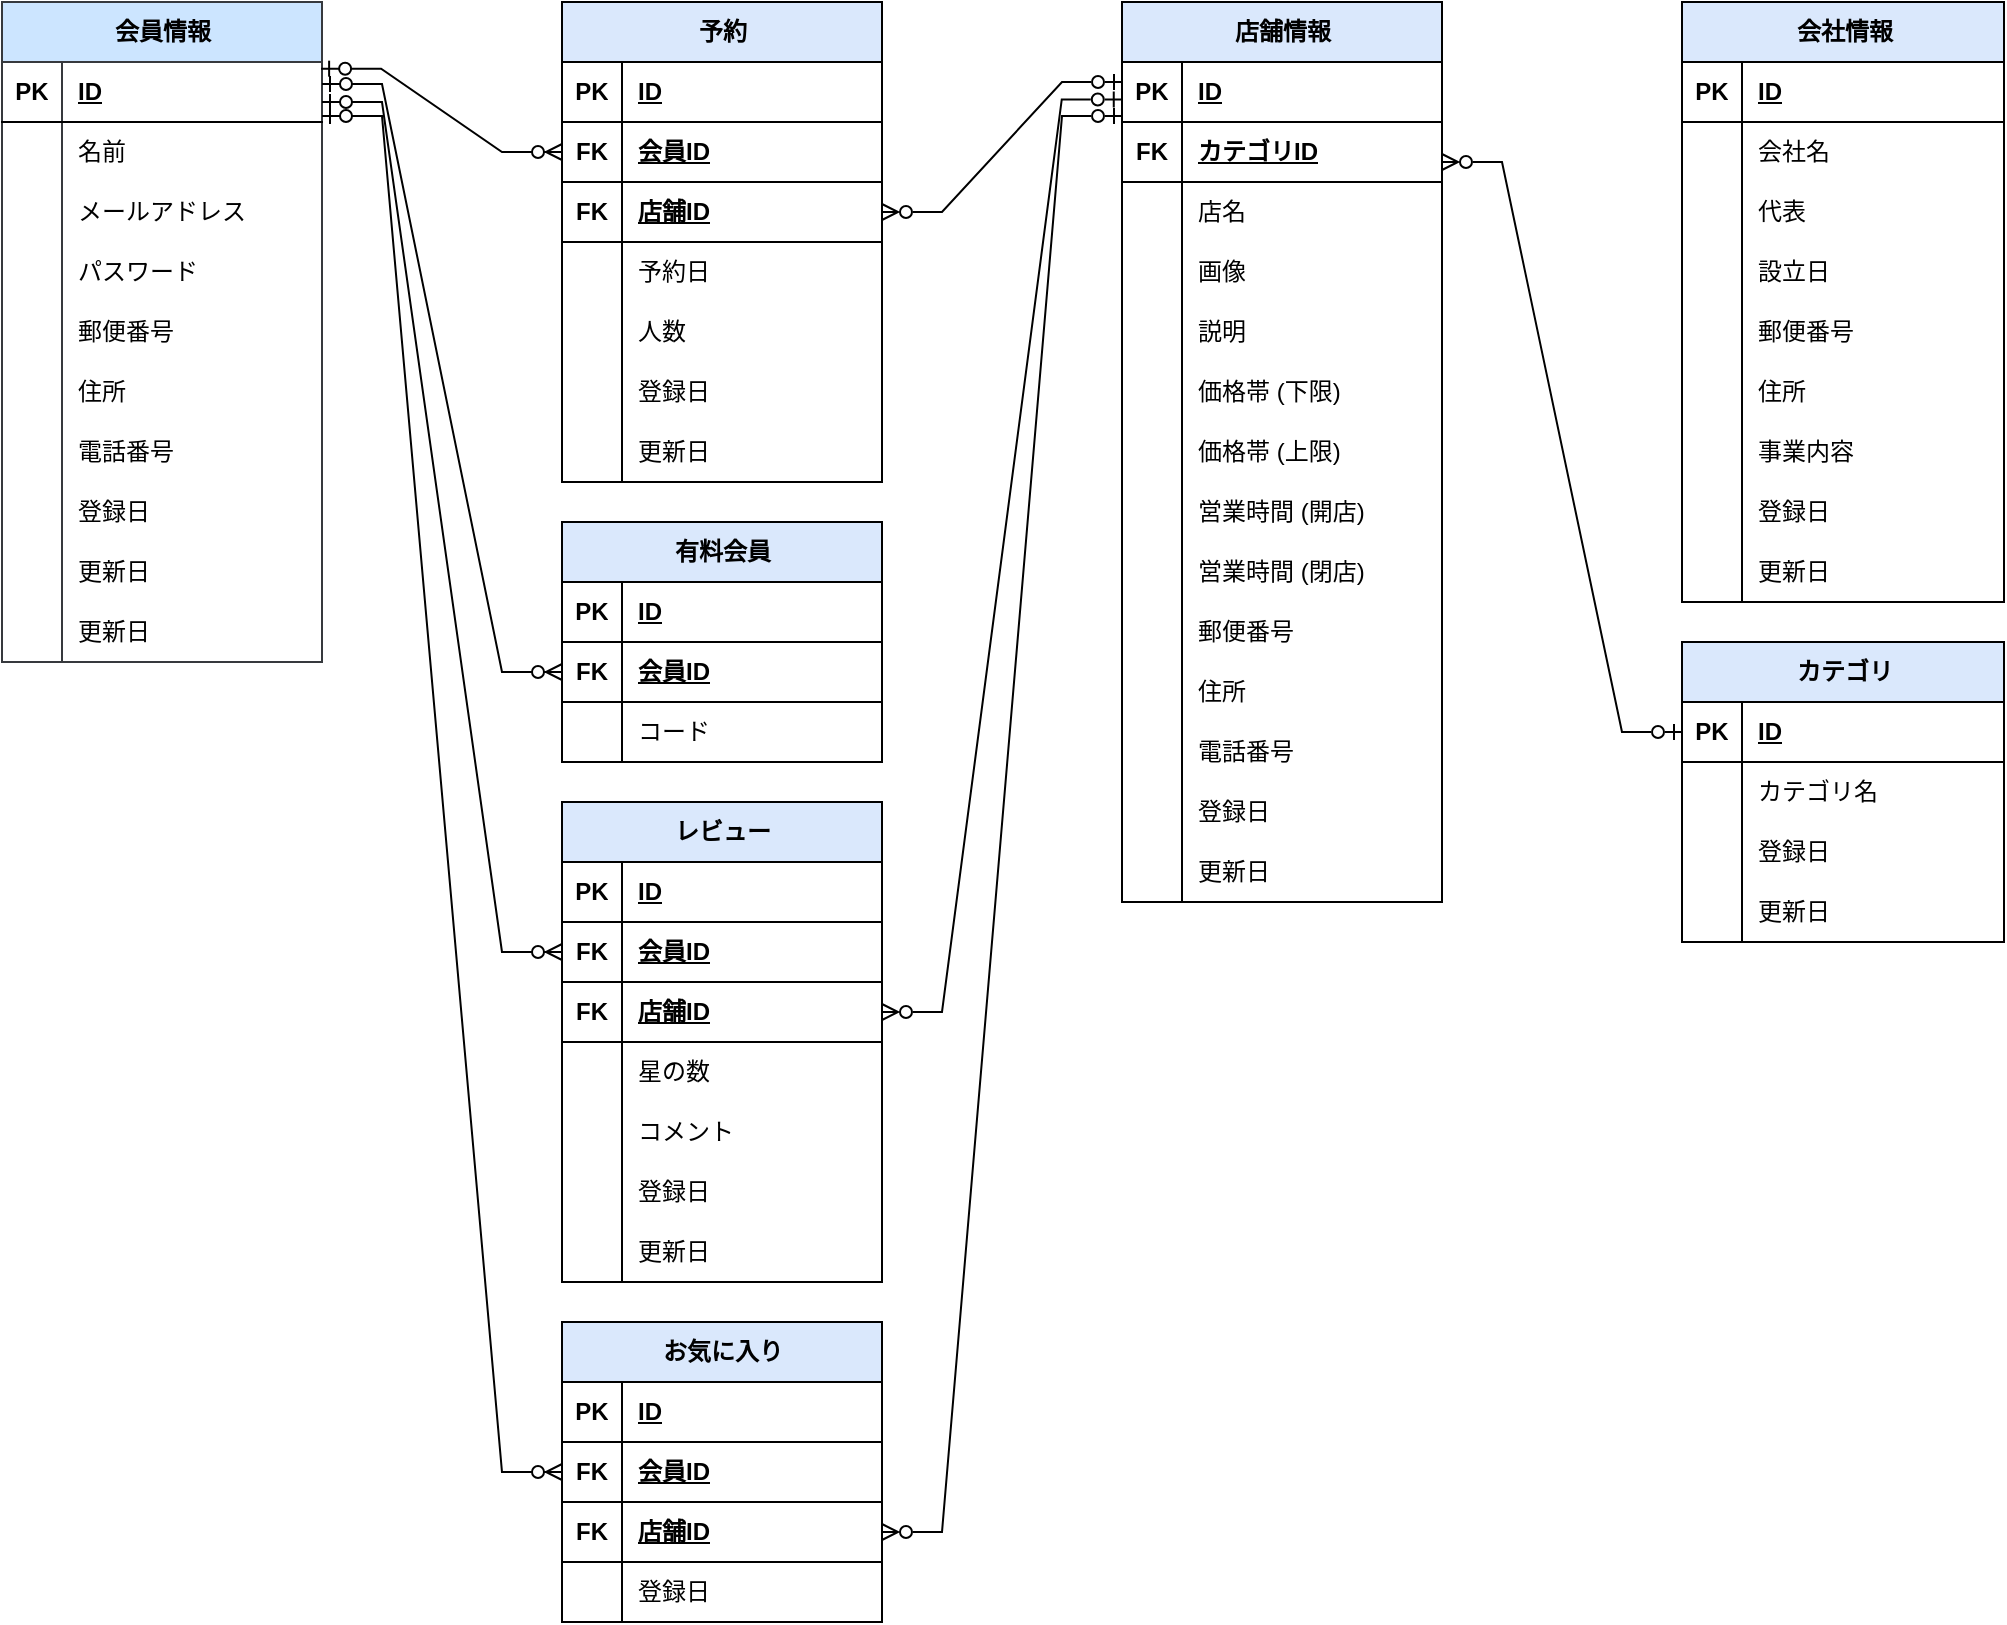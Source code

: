 <mxfile version="24.7.7" pages="2">
  <diagram name="ページ1" id="WWi67oSeqfHyLh5d5hT4">
    <mxGraphModel dx="1531" dy="789" grid="1" gridSize="10" guides="1" tooltips="1" connect="1" arrows="1" fold="1" page="1" pageScale="1" pageWidth="827" pageHeight="1169" math="0" shadow="0">
      <root>
        <mxCell id="0" />
        <mxCell id="1" parent="0" />
        <mxCell id="BshGY1LEYWbQobP7QXll-54" value="会員情報" style="shape=table;startSize=30;container=1;collapsible=1;childLayout=tableLayout;fixedRows=1;rowLines=0;fontStyle=1;align=center;resizeLast=1;html=1;fillColor=#cce5ff;strokeColor=#36393d;" parent="1" vertex="1">
          <mxGeometry x="-185" y="40" width="160" height="330" as="geometry" />
        </mxCell>
        <mxCell id="BshGY1LEYWbQobP7QXll-55" value="" style="shape=tableRow;horizontal=0;startSize=0;swimlaneHead=0;swimlaneBody=0;fillColor=none;collapsible=0;dropTarget=0;points=[[0,0.5],[1,0.5]];portConstraint=eastwest;top=0;left=0;right=0;bottom=1;" parent="BshGY1LEYWbQobP7QXll-54" vertex="1">
          <mxGeometry y="30" width="160" height="30" as="geometry" />
        </mxCell>
        <mxCell id="BshGY1LEYWbQobP7QXll-56" value="PK" style="shape=partialRectangle;connectable=0;fillColor=none;top=0;left=0;bottom=0;right=0;fontStyle=1;overflow=hidden;whiteSpace=wrap;html=1;" parent="BshGY1LEYWbQobP7QXll-55" vertex="1">
          <mxGeometry width="30" height="30" as="geometry">
            <mxRectangle width="30" height="30" as="alternateBounds" />
          </mxGeometry>
        </mxCell>
        <mxCell id="BshGY1LEYWbQobP7QXll-57" value="ID" style="shape=partialRectangle;connectable=0;fillColor=none;top=0;left=0;bottom=0;right=0;align=left;spacingLeft=6;fontStyle=5;overflow=hidden;whiteSpace=wrap;html=1;" parent="BshGY1LEYWbQobP7QXll-55" vertex="1">
          <mxGeometry x="30" width="130" height="30" as="geometry">
            <mxRectangle width="130" height="30" as="alternateBounds" />
          </mxGeometry>
        </mxCell>
        <mxCell id="BshGY1LEYWbQobP7QXll-70" style="shape=tableRow;horizontal=0;startSize=0;swimlaneHead=0;swimlaneBody=0;fillColor=none;collapsible=0;dropTarget=0;points=[[0,0.5],[1,0.5]];portConstraint=eastwest;top=0;left=0;right=0;bottom=0;" parent="BshGY1LEYWbQobP7QXll-54" vertex="1">
          <mxGeometry y="60" width="160" height="30" as="geometry" />
        </mxCell>
        <mxCell id="BshGY1LEYWbQobP7QXll-71" style="shape=partialRectangle;connectable=0;fillColor=none;top=0;left=0;bottom=0;right=0;editable=1;overflow=hidden;whiteSpace=wrap;html=1;" parent="BshGY1LEYWbQobP7QXll-70" vertex="1">
          <mxGeometry width="30" height="30" as="geometry">
            <mxRectangle width="30" height="30" as="alternateBounds" />
          </mxGeometry>
        </mxCell>
        <mxCell id="BshGY1LEYWbQobP7QXll-72" value="名前" style="shape=partialRectangle;connectable=0;fillColor=none;top=0;left=0;bottom=0;right=0;align=left;spacingLeft=6;overflow=hidden;whiteSpace=wrap;html=1;" parent="BshGY1LEYWbQobP7QXll-70" vertex="1">
          <mxGeometry x="30" width="130" height="30" as="geometry">
            <mxRectangle width="130" height="30" as="alternateBounds" />
          </mxGeometry>
        </mxCell>
        <mxCell id="BshGY1LEYWbQobP7QXll-58" value="" style="shape=tableRow;horizontal=0;startSize=0;swimlaneHead=0;swimlaneBody=0;fillColor=none;collapsible=0;dropTarget=0;points=[[0,0.5],[1,0.5]];portConstraint=eastwest;top=0;left=0;right=0;bottom=0;" parent="BshGY1LEYWbQobP7QXll-54" vertex="1">
          <mxGeometry y="90" width="160" height="30" as="geometry" />
        </mxCell>
        <mxCell id="BshGY1LEYWbQobP7QXll-59" value="" style="shape=partialRectangle;connectable=0;fillColor=none;top=0;left=0;bottom=0;right=0;editable=1;overflow=hidden;whiteSpace=wrap;html=1;" parent="BshGY1LEYWbQobP7QXll-58" vertex="1">
          <mxGeometry width="30" height="30" as="geometry">
            <mxRectangle width="30" height="30" as="alternateBounds" />
          </mxGeometry>
        </mxCell>
        <mxCell id="BshGY1LEYWbQobP7QXll-60" value="メールアドレス" style="shape=partialRectangle;connectable=0;fillColor=none;top=0;left=0;bottom=0;right=0;align=left;spacingLeft=6;overflow=hidden;whiteSpace=wrap;html=1;" parent="BshGY1LEYWbQobP7QXll-58" vertex="1">
          <mxGeometry x="30" width="130" height="30" as="geometry">
            <mxRectangle width="130" height="30" as="alternateBounds" />
          </mxGeometry>
        </mxCell>
        <mxCell id="BshGY1LEYWbQobP7QXll-61" value="" style="shape=tableRow;horizontal=0;startSize=0;swimlaneHead=0;swimlaneBody=0;fillColor=none;collapsible=0;dropTarget=0;points=[[0,0.5],[1,0.5]];portConstraint=eastwest;top=0;left=0;right=0;bottom=0;" parent="BshGY1LEYWbQobP7QXll-54" vertex="1">
          <mxGeometry y="120" width="160" height="30" as="geometry" />
        </mxCell>
        <mxCell id="BshGY1LEYWbQobP7QXll-62" value="" style="shape=partialRectangle;connectable=0;fillColor=none;top=0;left=0;bottom=0;right=0;editable=1;overflow=hidden;whiteSpace=wrap;html=1;" parent="BshGY1LEYWbQobP7QXll-61" vertex="1">
          <mxGeometry width="30" height="30" as="geometry">
            <mxRectangle width="30" height="30" as="alternateBounds" />
          </mxGeometry>
        </mxCell>
        <mxCell id="BshGY1LEYWbQobP7QXll-63" value="パスワード" style="shape=partialRectangle;connectable=0;fillColor=none;top=0;left=0;bottom=0;right=0;align=left;spacingLeft=6;overflow=hidden;whiteSpace=wrap;html=1;" parent="BshGY1LEYWbQobP7QXll-61" vertex="1">
          <mxGeometry x="30" width="130" height="30" as="geometry">
            <mxRectangle width="130" height="30" as="alternateBounds" />
          </mxGeometry>
        </mxCell>
        <mxCell id="BshGY1LEYWbQobP7QXll-79" style="shape=tableRow;horizontal=0;startSize=0;swimlaneHead=0;swimlaneBody=0;fillColor=none;collapsible=0;dropTarget=0;points=[[0,0.5],[1,0.5]];portConstraint=eastwest;top=0;left=0;right=0;bottom=0;" parent="BshGY1LEYWbQobP7QXll-54" vertex="1">
          <mxGeometry y="150" width="160" height="30" as="geometry" />
        </mxCell>
        <mxCell id="BshGY1LEYWbQobP7QXll-80" style="shape=partialRectangle;connectable=0;fillColor=none;top=0;left=0;bottom=0;right=0;editable=1;overflow=hidden;whiteSpace=wrap;html=1;" parent="BshGY1LEYWbQobP7QXll-79" vertex="1">
          <mxGeometry width="30" height="30" as="geometry">
            <mxRectangle width="30" height="30" as="alternateBounds" />
          </mxGeometry>
        </mxCell>
        <mxCell id="BshGY1LEYWbQobP7QXll-81" value="郵便番号" style="shape=partialRectangle;connectable=0;fillColor=none;top=0;left=0;bottom=0;right=0;align=left;spacingLeft=6;overflow=hidden;whiteSpace=wrap;html=1;" parent="BshGY1LEYWbQobP7QXll-79" vertex="1">
          <mxGeometry x="30" width="130" height="30" as="geometry">
            <mxRectangle width="130" height="30" as="alternateBounds" />
          </mxGeometry>
        </mxCell>
        <mxCell id="BshGY1LEYWbQobP7QXll-76" style="shape=tableRow;horizontal=0;startSize=0;swimlaneHead=0;swimlaneBody=0;fillColor=none;collapsible=0;dropTarget=0;points=[[0,0.5],[1,0.5]];portConstraint=eastwest;top=0;left=0;right=0;bottom=0;" parent="BshGY1LEYWbQobP7QXll-54" vertex="1">
          <mxGeometry y="180" width="160" height="30" as="geometry" />
        </mxCell>
        <mxCell id="BshGY1LEYWbQobP7QXll-77" style="shape=partialRectangle;connectable=0;fillColor=none;top=0;left=0;bottom=0;right=0;editable=1;overflow=hidden;whiteSpace=wrap;html=1;" parent="BshGY1LEYWbQobP7QXll-76" vertex="1">
          <mxGeometry width="30" height="30" as="geometry">
            <mxRectangle width="30" height="30" as="alternateBounds" />
          </mxGeometry>
        </mxCell>
        <mxCell id="BshGY1LEYWbQobP7QXll-78" value="住所" style="shape=partialRectangle;connectable=0;fillColor=none;top=0;left=0;bottom=0;right=0;align=left;spacingLeft=6;overflow=hidden;whiteSpace=wrap;html=1;" parent="BshGY1LEYWbQobP7QXll-76" vertex="1">
          <mxGeometry x="30" width="130" height="30" as="geometry">
            <mxRectangle width="130" height="30" as="alternateBounds" />
          </mxGeometry>
        </mxCell>
        <mxCell id="BshGY1LEYWbQobP7QXll-73" style="shape=tableRow;horizontal=0;startSize=0;swimlaneHead=0;swimlaneBody=0;fillColor=none;collapsible=0;dropTarget=0;points=[[0,0.5],[1,0.5]];portConstraint=eastwest;top=0;left=0;right=0;bottom=0;" parent="BshGY1LEYWbQobP7QXll-54" vertex="1">
          <mxGeometry y="210" width="160" height="30" as="geometry" />
        </mxCell>
        <mxCell id="BshGY1LEYWbQobP7QXll-74" style="shape=partialRectangle;connectable=0;fillColor=none;top=0;left=0;bottom=0;right=0;editable=1;overflow=hidden;whiteSpace=wrap;html=1;" parent="BshGY1LEYWbQobP7QXll-73" vertex="1">
          <mxGeometry width="30" height="30" as="geometry">
            <mxRectangle width="30" height="30" as="alternateBounds" />
          </mxGeometry>
        </mxCell>
        <mxCell id="BshGY1LEYWbQobP7QXll-75" value="電話番号" style="shape=partialRectangle;connectable=0;fillColor=none;top=0;left=0;bottom=0;right=0;align=left;spacingLeft=6;overflow=hidden;whiteSpace=wrap;html=1;" parent="BshGY1LEYWbQobP7QXll-73" vertex="1">
          <mxGeometry x="30" width="130" height="30" as="geometry">
            <mxRectangle width="130" height="30" as="alternateBounds" />
          </mxGeometry>
        </mxCell>
        <mxCell id="BshGY1LEYWbQobP7QXll-64" value="" style="shape=tableRow;horizontal=0;startSize=0;swimlaneHead=0;swimlaneBody=0;fillColor=none;collapsible=0;dropTarget=0;points=[[0,0.5],[1,0.5]];portConstraint=eastwest;top=0;left=0;right=0;bottom=0;" parent="BshGY1LEYWbQobP7QXll-54" vertex="1">
          <mxGeometry y="240" width="160" height="30" as="geometry" />
        </mxCell>
        <mxCell id="BshGY1LEYWbQobP7QXll-65" value="" style="shape=partialRectangle;connectable=0;fillColor=none;top=0;left=0;bottom=0;right=0;editable=1;overflow=hidden;whiteSpace=wrap;html=1;" parent="BshGY1LEYWbQobP7QXll-64" vertex="1">
          <mxGeometry width="30" height="30" as="geometry">
            <mxRectangle width="30" height="30" as="alternateBounds" />
          </mxGeometry>
        </mxCell>
        <mxCell id="BshGY1LEYWbQobP7QXll-66" value="登録日" style="shape=partialRectangle;connectable=0;fillColor=none;top=0;left=0;bottom=0;right=0;align=left;spacingLeft=6;overflow=hidden;whiteSpace=wrap;html=1;" parent="BshGY1LEYWbQobP7QXll-64" vertex="1">
          <mxGeometry x="30" width="130" height="30" as="geometry">
            <mxRectangle width="130" height="30" as="alternateBounds" />
          </mxGeometry>
        </mxCell>
        <mxCell id="H-TTyzO7pXd-IZ4ivNvl-1" style="shape=tableRow;horizontal=0;startSize=0;swimlaneHead=0;swimlaneBody=0;fillColor=none;collapsible=0;dropTarget=0;points=[[0,0.5],[1,0.5]];portConstraint=eastwest;top=0;left=0;right=0;bottom=0;" parent="BshGY1LEYWbQobP7QXll-54" vertex="1">
          <mxGeometry y="270" width="160" height="30" as="geometry" />
        </mxCell>
        <mxCell id="H-TTyzO7pXd-IZ4ivNvl-2" style="shape=partialRectangle;connectable=0;fillColor=none;top=0;left=0;bottom=0;right=0;editable=1;overflow=hidden;whiteSpace=wrap;html=1;" parent="H-TTyzO7pXd-IZ4ivNvl-1" vertex="1">
          <mxGeometry width="30" height="30" as="geometry">
            <mxRectangle width="30" height="30" as="alternateBounds" />
          </mxGeometry>
        </mxCell>
        <mxCell id="H-TTyzO7pXd-IZ4ivNvl-3" value="更新日" style="shape=partialRectangle;connectable=0;fillColor=none;top=0;left=0;bottom=0;right=0;align=left;spacingLeft=6;overflow=hidden;whiteSpace=wrap;html=1;" parent="H-TTyzO7pXd-IZ4ivNvl-1" vertex="1">
          <mxGeometry x="30" width="130" height="30" as="geometry">
            <mxRectangle width="130" height="30" as="alternateBounds" />
          </mxGeometry>
        </mxCell>
        <mxCell id="BshGY1LEYWbQobP7QXll-67" style="shape=tableRow;horizontal=0;startSize=0;swimlaneHead=0;swimlaneBody=0;fillColor=none;collapsible=0;dropTarget=0;points=[[0,0.5],[1,0.5]];portConstraint=eastwest;top=0;left=0;right=0;bottom=0;" parent="BshGY1LEYWbQobP7QXll-54" vertex="1">
          <mxGeometry y="300" width="160" height="30" as="geometry" />
        </mxCell>
        <mxCell id="BshGY1LEYWbQobP7QXll-68" style="shape=partialRectangle;connectable=0;fillColor=none;top=0;left=0;bottom=0;right=0;editable=1;overflow=hidden;whiteSpace=wrap;html=1;" parent="BshGY1LEYWbQobP7QXll-67" vertex="1">
          <mxGeometry width="30" height="30" as="geometry">
            <mxRectangle width="30" height="30" as="alternateBounds" />
          </mxGeometry>
        </mxCell>
        <mxCell id="BshGY1LEYWbQobP7QXll-69" value="更新日" style="shape=partialRectangle;connectable=0;fillColor=none;top=0;left=0;bottom=0;right=0;align=left;spacingLeft=6;overflow=hidden;whiteSpace=wrap;html=1;" parent="BshGY1LEYWbQobP7QXll-67" vertex="1">
          <mxGeometry x="30" width="130" height="30" as="geometry">
            <mxRectangle width="130" height="30" as="alternateBounds" />
          </mxGeometry>
        </mxCell>
        <mxCell id="BshGY1LEYWbQobP7QXll-98" value="予約" style="shape=table;startSize=30;container=1;collapsible=1;childLayout=tableLayout;fixedRows=1;rowLines=0;fontStyle=1;align=center;resizeLast=1;html=1;fillColor=#dae8fc;strokeColor=#000000;" parent="1" vertex="1">
          <mxGeometry x="95" y="40" width="160" height="240" as="geometry" />
        </mxCell>
        <mxCell id="BshGY1LEYWbQobP7QXll-99" value="" style="shape=tableRow;horizontal=0;startSize=0;swimlaneHead=0;swimlaneBody=0;fillColor=none;collapsible=0;dropTarget=0;points=[[0,0.5],[1,0.5]];portConstraint=eastwest;top=0;left=0;right=0;bottom=1;" parent="BshGY1LEYWbQobP7QXll-98" vertex="1">
          <mxGeometry y="30" width="160" height="30" as="geometry" />
        </mxCell>
        <mxCell id="BshGY1LEYWbQobP7QXll-100" value="PK" style="shape=partialRectangle;connectable=0;fillColor=none;top=0;left=0;bottom=0;right=0;fontStyle=1;overflow=hidden;whiteSpace=wrap;html=1;" parent="BshGY1LEYWbQobP7QXll-99" vertex="1">
          <mxGeometry width="30" height="30" as="geometry">
            <mxRectangle width="30" height="30" as="alternateBounds" />
          </mxGeometry>
        </mxCell>
        <mxCell id="BshGY1LEYWbQobP7QXll-101" value="ID" style="shape=partialRectangle;connectable=0;fillColor=none;top=0;left=0;bottom=0;right=0;align=left;spacingLeft=6;fontStyle=5;overflow=hidden;whiteSpace=wrap;html=1;" parent="BshGY1LEYWbQobP7QXll-99" vertex="1">
          <mxGeometry x="30" width="130" height="30" as="geometry">
            <mxRectangle width="130" height="30" as="alternateBounds" />
          </mxGeometry>
        </mxCell>
        <mxCell id="BshGY1LEYWbQobP7QXll-102" value="" style="shape=tableRow;horizontal=0;startSize=0;swimlaneHead=0;swimlaneBody=0;fillColor=none;collapsible=0;dropTarget=0;points=[[0,0.5],[1,0.5]];portConstraint=eastwest;top=0;left=0;right=0;bottom=0;" parent="BshGY1LEYWbQobP7QXll-98" vertex="1">
          <mxGeometry y="60" width="160" height="30" as="geometry" />
        </mxCell>
        <mxCell id="BshGY1LEYWbQobP7QXll-103" value="" style="shape=partialRectangle;connectable=0;fillColor=none;top=0;left=0;bottom=0;right=0;editable=1;overflow=hidden;whiteSpace=wrap;html=1;" parent="BshGY1LEYWbQobP7QXll-102" vertex="1">
          <mxGeometry width="30" height="30" as="geometry">
            <mxRectangle width="30" height="30" as="alternateBounds" />
          </mxGeometry>
        </mxCell>
        <mxCell id="BshGY1LEYWbQobP7QXll-104" value="" style="shape=partialRectangle;connectable=0;fillColor=none;top=0;left=0;bottom=0;right=0;align=left;spacingLeft=6;overflow=hidden;whiteSpace=wrap;html=1;" parent="BshGY1LEYWbQobP7QXll-102" vertex="1">
          <mxGeometry x="30" width="130" height="30" as="geometry">
            <mxRectangle width="130" height="30" as="alternateBounds" />
          </mxGeometry>
        </mxCell>
        <mxCell id="BshGY1LEYWbQobP7QXll-129" value="" style="shape=tableRow;horizontal=0;startSize=0;swimlaneHead=0;swimlaneBody=0;fillColor=none;collapsible=0;dropTarget=0;points=[[0,0.5],[1,0.5]];portConstraint=eastwest;top=0;left=0;right=0;bottom=1;" parent="BshGY1LEYWbQobP7QXll-98" vertex="1">
          <mxGeometry y="90" width="160" height="30" as="geometry" />
        </mxCell>
        <mxCell id="BshGY1LEYWbQobP7QXll-130" value="FK" style="shape=partialRectangle;connectable=0;fillColor=none;top=0;left=0;bottom=0;right=0;fontStyle=1;overflow=hidden;whiteSpace=wrap;html=1;" parent="BshGY1LEYWbQobP7QXll-129" vertex="1">
          <mxGeometry width="30" height="30" as="geometry">
            <mxRectangle width="30" height="30" as="alternateBounds" />
          </mxGeometry>
        </mxCell>
        <mxCell id="BshGY1LEYWbQobP7QXll-131" value="店舗ID" style="shape=partialRectangle;connectable=0;fillColor=none;top=0;left=0;bottom=0;right=0;align=left;spacingLeft=6;fontStyle=5;overflow=hidden;whiteSpace=wrap;html=1;" parent="BshGY1LEYWbQobP7QXll-129" vertex="1">
          <mxGeometry x="30" width="130" height="30" as="geometry">
            <mxRectangle width="130" height="30" as="alternateBounds" />
          </mxGeometry>
        </mxCell>
        <mxCell id="BshGY1LEYWbQobP7QXll-108" value="" style="shape=tableRow;horizontal=0;startSize=0;swimlaneHead=0;swimlaneBody=0;fillColor=none;collapsible=0;dropTarget=0;points=[[0,0.5],[1,0.5]];portConstraint=eastwest;top=0;left=0;right=0;bottom=0;" parent="BshGY1LEYWbQobP7QXll-98" vertex="1">
          <mxGeometry y="120" width="160" height="30" as="geometry" />
        </mxCell>
        <mxCell id="BshGY1LEYWbQobP7QXll-109" value="" style="shape=partialRectangle;connectable=0;fillColor=none;top=0;left=0;bottom=0;right=0;editable=1;overflow=hidden;whiteSpace=wrap;html=1;" parent="BshGY1LEYWbQobP7QXll-108" vertex="1">
          <mxGeometry width="30" height="30" as="geometry">
            <mxRectangle width="30" height="30" as="alternateBounds" />
          </mxGeometry>
        </mxCell>
        <mxCell id="BshGY1LEYWbQobP7QXll-110" value="予約日" style="shape=partialRectangle;connectable=0;fillColor=none;top=0;left=0;bottom=0;right=0;align=left;spacingLeft=6;overflow=hidden;whiteSpace=wrap;html=1;" parent="BshGY1LEYWbQobP7QXll-108" vertex="1">
          <mxGeometry x="30" width="130" height="30" as="geometry">
            <mxRectangle width="130" height="30" as="alternateBounds" />
          </mxGeometry>
        </mxCell>
        <mxCell id="BshGY1LEYWbQobP7QXll-111" style="shape=tableRow;horizontal=0;startSize=0;swimlaneHead=0;swimlaneBody=0;fillColor=none;collapsible=0;dropTarget=0;points=[[0,0.5],[1,0.5]];portConstraint=eastwest;top=0;left=0;right=0;bottom=0;" parent="BshGY1LEYWbQobP7QXll-98" vertex="1">
          <mxGeometry y="150" width="160" height="30" as="geometry" />
        </mxCell>
        <mxCell id="BshGY1LEYWbQobP7QXll-112" style="shape=partialRectangle;connectable=0;fillColor=none;top=0;left=0;bottom=0;right=0;editable=1;overflow=hidden;whiteSpace=wrap;html=1;" parent="BshGY1LEYWbQobP7QXll-111" vertex="1">
          <mxGeometry width="30" height="30" as="geometry">
            <mxRectangle width="30" height="30" as="alternateBounds" />
          </mxGeometry>
        </mxCell>
        <mxCell id="BshGY1LEYWbQobP7QXll-113" value="人数" style="shape=partialRectangle;connectable=0;fillColor=none;top=0;left=0;bottom=0;right=0;align=left;spacingLeft=6;overflow=hidden;whiteSpace=wrap;html=1;" parent="BshGY1LEYWbQobP7QXll-111" vertex="1">
          <mxGeometry x="30" width="130" height="30" as="geometry">
            <mxRectangle width="130" height="30" as="alternateBounds" />
          </mxGeometry>
        </mxCell>
        <mxCell id="BshGY1LEYWbQobP7QXll-135" style="shape=tableRow;horizontal=0;startSize=0;swimlaneHead=0;swimlaneBody=0;fillColor=none;collapsible=0;dropTarget=0;points=[[0,0.5],[1,0.5]];portConstraint=eastwest;top=0;left=0;right=0;bottom=0;" parent="BshGY1LEYWbQobP7QXll-98" vertex="1">
          <mxGeometry y="180" width="160" height="30" as="geometry" />
        </mxCell>
        <mxCell id="BshGY1LEYWbQobP7QXll-136" style="shape=partialRectangle;connectable=0;fillColor=none;top=0;left=0;bottom=0;right=0;editable=1;overflow=hidden;whiteSpace=wrap;html=1;" parent="BshGY1LEYWbQobP7QXll-135" vertex="1">
          <mxGeometry width="30" height="30" as="geometry">
            <mxRectangle width="30" height="30" as="alternateBounds" />
          </mxGeometry>
        </mxCell>
        <mxCell id="BshGY1LEYWbQobP7QXll-137" value="登録日" style="shape=partialRectangle;connectable=0;fillColor=none;top=0;left=0;bottom=0;right=0;align=left;spacingLeft=6;overflow=hidden;whiteSpace=wrap;html=1;" parent="BshGY1LEYWbQobP7QXll-135" vertex="1">
          <mxGeometry x="30" width="130" height="30" as="geometry">
            <mxRectangle width="130" height="30" as="alternateBounds" />
          </mxGeometry>
        </mxCell>
        <mxCell id="BshGY1LEYWbQobP7QXll-132" style="shape=tableRow;horizontal=0;startSize=0;swimlaneHead=0;swimlaneBody=0;fillColor=none;collapsible=0;dropTarget=0;points=[[0,0.5],[1,0.5]];portConstraint=eastwest;top=0;left=0;right=0;bottom=0;" parent="BshGY1LEYWbQobP7QXll-98" vertex="1">
          <mxGeometry y="210" width="160" height="30" as="geometry" />
        </mxCell>
        <mxCell id="BshGY1LEYWbQobP7QXll-133" style="shape=partialRectangle;connectable=0;fillColor=none;top=0;left=0;bottom=0;right=0;editable=1;overflow=hidden;whiteSpace=wrap;html=1;" parent="BshGY1LEYWbQobP7QXll-132" vertex="1">
          <mxGeometry width="30" height="30" as="geometry">
            <mxRectangle width="30" height="30" as="alternateBounds" />
          </mxGeometry>
        </mxCell>
        <mxCell id="BshGY1LEYWbQobP7QXll-134" value="更新日" style="shape=partialRectangle;connectable=0;fillColor=none;top=0;left=0;bottom=0;right=0;align=left;spacingLeft=6;overflow=hidden;whiteSpace=wrap;html=1;" parent="BshGY1LEYWbQobP7QXll-132" vertex="1">
          <mxGeometry x="30" width="130" height="30" as="geometry">
            <mxRectangle width="130" height="30" as="alternateBounds" />
          </mxGeometry>
        </mxCell>
        <mxCell id="BshGY1LEYWbQobP7QXll-124" value="" style="shape=table;startSize=0;container=1;collapsible=1;childLayout=tableLayout;fixedRows=1;rowLines=0;fontStyle=0;align=center;resizeLast=1;strokeColor=none;fillColor=none;collapsible=0;" parent="1" vertex="1">
          <mxGeometry x="95" y="100" width="160" height="30" as="geometry" />
        </mxCell>
        <mxCell id="BshGY1LEYWbQobP7QXll-125" value="" style="shape=tableRow;horizontal=0;startSize=0;swimlaneHead=0;swimlaneBody=0;fillColor=none;collapsible=0;dropTarget=0;points=[[0,0.5],[1,0.5]];portConstraint=eastwest;top=0;left=0;right=0;bottom=1;" parent="BshGY1LEYWbQobP7QXll-124" vertex="1">
          <mxGeometry width="160" height="30" as="geometry" />
        </mxCell>
        <mxCell id="BshGY1LEYWbQobP7QXll-126" value="FK" style="shape=partialRectangle;connectable=0;fillColor=none;top=0;left=0;bottom=0;right=0;fontStyle=1;overflow=hidden;whiteSpace=wrap;html=1;" parent="BshGY1LEYWbQobP7QXll-125" vertex="1">
          <mxGeometry width="30" height="30" as="geometry">
            <mxRectangle width="30" height="30" as="alternateBounds" />
          </mxGeometry>
        </mxCell>
        <mxCell id="BshGY1LEYWbQobP7QXll-127" value="会員ID" style="shape=partialRectangle;connectable=0;fillColor=none;top=0;left=0;bottom=0;right=0;align=left;spacingLeft=6;fontStyle=5;overflow=hidden;whiteSpace=wrap;html=1;" parent="BshGY1LEYWbQobP7QXll-125" vertex="1">
          <mxGeometry x="30" width="130" height="30" as="geometry">
            <mxRectangle width="130" height="30" as="alternateBounds" />
          </mxGeometry>
        </mxCell>
        <mxCell id="BshGY1LEYWbQobP7QXll-212" value="レビュー" style="shape=table;startSize=30;container=1;collapsible=1;childLayout=tableLayout;fixedRows=1;rowLines=0;fontStyle=1;align=center;resizeLast=1;html=1;fillColor=#dae8fc;strokeColor=#000000;" parent="1" vertex="1">
          <mxGeometry x="95" y="440" width="160" height="240" as="geometry" />
        </mxCell>
        <mxCell id="BshGY1LEYWbQobP7QXll-213" value="" style="shape=tableRow;horizontal=0;startSize=0;swimlaneHead=0;swimlaneBody=0;fillColor=none;collapsible=0;dropTarget=0;points=[[0,0.5],[1,0.5]];portConstraint=eastwest;top=0;left=0;right=0;bottom=1;" parent="BshGY1LEYWbQobP7QXll-212" vertex="1">
          <mxGeometry y="30" width="160" height="30" as="geometry" />
        </mxCell>
        <mxCell id="BshGY1LEYWbQobP7QXll-214" value="PK" style="shape=partialRectangle;connectable=0;fillColor=none;top=0;left=0;bottom=0;right=0;fontStyle=1;overflow=hidden;whiteSpace=wrap;html=1;" parent="BshGY1LEYWbQobP7QXll-213" vertex="1">
          <mxGeometry width="30" height="30" as="geometry">
            <mxRectangle width="30" height="30" as="alternateBounds" />
          </mxGeometry>
        </mxCell>
        <mxCell id="BshGY1LEYWbQobP7QXll-215" value="ID" style="shape=partialRectangle;connectable=0;fillColor=none;top=0;left=0;bottom=0;right=0;align=left;spacingLeft=6;fontStyle=5;overflow=hidden;whiteSpace=wrap;html=1;" parent="BshGY1LEYWbQobP7QXll-213" vertex="1">
          <mxGeometry x="30" width="130" height="30" as="geometry">
            <mxRectangle width="130" height="30" as="alternateBounds" />
          </mxGeometry>
        </mxCell>
        <mxCell id="BshGY1LEYWbQobP7QXll-226" value="" style="shape=tableRow;horizontal=0;startSize=0;swimlaneHead=0;swimlaneBody=0;fillColor=none;collapsible=0;dropTarget=0;points=[[0,0.5],[1,0.5]];portConstraint=eastwest;top=0;left=0;right=0;bottom=1;" parent="BshGY1LEYWbQobP7QXll-212" vertex="1">
          <mxGeometry y="60" width="160" height="30" as="geometry" />
        </mxCell>
        <mxCell id="BshGY1LEYWbQobP7QXll-227" value="FK" style="shape=partialRectangle;connectable=0;fillColor=none;top=0;left=0;bottom=0;right=0;fontStyle=1;overflow=hidden;whiteSpace=wrap;html=1;" parent="BshGY1LEYWbQobP7QXll-226" vertex="1">
          <mxGeometry width="30" height="30" as="geometry">
            <mxRectangle width="30" height="30" as="alternateBounds" />
          </mxGeometry>
        </mxCell>
        <mxCell id="BshGY1LEYWbQobP7QXll-228" value="会員ID" style="shape=partialRectangle;connectable=0;fillColor=none;top=0;left=0;bottom=0;right=0;align=left;spacingLeft=6;fontStyle=5;overflow=hidden;whiteSpace=wrap;html=1;" parent="BshGY1LEYWbQobP7QXll-226" vertex="1">
          <mxGeometry x="30" width="130" height="30" as="geometry">
            <mxRectangle width="130" height="30" as="alternateBounds" />
          </mxGeometry>
        </mxCell>
        <mxCell id="BshGY1LEYWbQobP7QXll-230" value="" style="shape=tableRow;horizontal=0;startSize=0;swimlaneHead=0;swimlaneBody=0;fillColor=none;collapsible=0;dropTarget=0;points=[[0,0.5],[1,0.5]];portConstraint=eastwest;top=0;left=0;right=0;bottom=1;" parent="BshGY1LEYWbQobP7QXll-212" vertex="1">
          <mxGeometry y="90" width="160" height="30" as="geometry" />
        </mxCell>
        <mxCell id="BshGY1LEYWbQobP7QXll-231" value="FK" style="shape=partialRectangle;connectable=0;fillColor=none;top=0;left=0;bottom=0;right=0;fontStyle=1;overflow=hidden;whiteSpace=wrap;html=1;" parent="BshGY1LEYWbQobP7QXll-230" vertex="1">
          <mxGeometry width="30" height="30" as="geometry">
            <mxRectangle width="30" height="30" as="alternateBounds" />
          </mxGeometry>
        </mxCell>
        <mxCell id="BshGY1LEYWbQobP7QXll-232" value="店舗ID" style="shape=partialRectangle;connectable=0;fillColor=none;top=0;left=0;bottom=0;right=0;align=left;spacingLeft=6;fontStyle=5;overflow=hidden;whiteSpace=wrap;html=1;" parent="BshGY1LEYWbQobP7QXll-230" vertex="1">
          <mxGeometry x="30" width="130" height="30" as="geometry">
            <mxRectangle width="130" height="30" as="alternateBounds" />
          </mxGeometry>
        </mxCell>
        <mxCell id="BshGY1LEYWbQobP7QXll-222" value="" style="shape=tableRow;horizontal=0;startSize=0;swimlaneHead=0;swimlaneBody=0;fillColor=none;collapsible=0;dropTarget=0;points=[[0,0.5],[1,0.5]];portConstraint=eastwest;top=0;left=0;right=0;bottom=0;" parent="BshGY1LEYWbQobP7QXll-212" vertex="1">
          <mxGeometry y="120" width="160" height="30" as="geometry" />
        </mxCell>
        <mxCell id="BshGY1LEYWbQobP7QXll-223" value="" style="shape=partialRectangle;connectable=0;fillColor=none;top=0;left=0;bottom=0;right=0;editable=1;overflow=hidden;whiteSpace=wrap;html=1;" parent="BshGY1LEYWbQobP7QXll-222" vertex="1">
          <mxGeometry width="30" height="30" as="geometry">
            <mxRectangle width="30" height="30" as="alternateBounds" />
          </mxGeometry>
        </mxCell>
        <mxCell id="BshGY1LEYWbQobP7QXll-224" value="星の数" style="shape=partialRectangle;connectable=0;fillColor=none;top=0;left=0;bottom=0;right=0;align=left;spacingLeft=6;overflow=hidden;whiteSpace=wrap;html=1;" parent="BshGY1LEYWbQobP7QXll-222" vertex="1">
          <mxGeometry x="30" width="130" height="30" as="geometry">
            <mxRectangle width="130" height="30" as="alternateBounds" />
          </mxGeometry>
        </mxCell>
        <mxCell id="BshGY1LEYWbQobP7QXll-239" style="shape=tableRow;horizontal=0;startSize=0;swimlaneHead=0;swimlaneBody=0;fillColor=none;collapsible=0;dropTarget=0;points=[[0,0.5],[1,0.5]];portConstraint=eastwest;top=0;left=0;right=0;bottom=0;" parent="BshGY1LEYWbQobP7QXll-212" vertex="1">
          <mxGeometry y="150" width="160" height="30" as="geometry" />
        </mxCell>
        <mxCell id="BshGY1LEYWbQobP7QXll-240" style="shape=partialRectangle;connectable=0;fillColor=none;top=0;left=0;bottom=0;right=0;editable=1;overflow=hidden;whiteSpace=wrap;html=1;" parent="BshGY1LEYWbQobP7QXll-239" vertex="1">
          <mxGeometry width="30" height="30" as="geometry">
            <mxRectangle width="30" height="30" as="alternateBounds" />
          </mxGeometry>
        </mxCell>
        <mxCell id="BshGY1LEYWbQobP7QXll-241" value="コメント" style="shape=partialRectangle;connectable=0;fillColor=none;top=0;left=0;bottom=0;right=0;align=left;spacingLeft=6;overflow=hidden;whiteSpace=wrap;html=1;" parent="BshGY1LEYWbQobP7QXll-239" vertex="1">
          <mxGeometry x="30" width="130" height="30" as="geometry">
            <mxRectangle width="130" height="30" as="alternateBounds" />
          </mxGeometry>
        </mxCell>
        <mxCell id="BshGY1LEYWbQobP7QXll-236" style="shape=tableRow;horizontal=0;startSize=0;swimlaneHead=0;swimlaneBody=0;fillColor=none;collapsible=0;dropTarget=0;points=[[0,0.5],[1,0.5]];portConstraint=eastwest;top=0;left=0;right=0;bottom=0;" parent="BshGY1LEYWbQobP7QXll-212" vertex="1">
          <mxGeometry y="180" width="160" height="30" as="geometry" />
        </mxCell>
        <mxCell id="BshGY1LEYWbQobP7QXll-237" style="shape=partialRectangle;connectable=0;fillColor=none;top=0;left=0;bottom=0;right=0;editable=1;overflow=hidden;whiteSpace=wrap;html=1;" parent="BshGY1LEYWbQobP7QXll-236" vertex="1">
          <mxGeometry width="30" height="30" as="geometry">
            <mxRectangle width="30" height="30" as="alternateBounds" />
          </mxGeometry>
        </mxCell>
        <mxCell id="BshGY1LEYWbQobP7QXll-238" value="登録日" style="shape=partialRectangle;connectable=0;fillColor=none;top=0;left=0;bottom=0;right=0;align=left;spacingLeft=6;overflow=hidden;whiteSpace=wrap;html=1;" parent="BshGY1LEYWbQobP7QXll-236" vertex="1">
          <mxGeometry x="30" width="130" height="30" as="geometry">
            <mxRectangle width="130" height="30" as="alternateBounds" />
          </mxGeometry>
        </mxCell>
        <mxCell id="BshGY1LEYWbQobP7QXll-233" style="shape=tableRow;horizontal=0;startSize=0;swimlaneHead=0;swimlaneBody=0;fillColor=none;collapsible=0;dropTarget=0;points=[[0,0.5],[1,0.5]];portConstraint=eastwest;top=0;left=0;right=0;bottom=0;" parent="BshGY1LEYWbQobP7QXll-212" vertex="1">
          <mxGeometry y="210" width="160" height="30" as="geometry" />
        </mxCell>
        <mxCell id="BshGY1LEYWbQobP7QXll-234" style="shape=partialRectangle;connectable=0;fillColor=none;top=0;left=0;bottom=0;right=0;editable=1;overflow=hidden;whiteSpace=wrap;html=1;" parent="BshGY1LEYWbQobP7QXll-233" vertex="1">
          <mxGeometry width="30" height="30" as="geometry">
            <mxRectangle width="30" height="30" as="alternateBounds" />
          </mxGeometry>
        </mxCell>
        <mxCell id="BshGY1LEYWbQobP7QXll-235" value="更新日" style="shape=partialRectangle;connectable=0;fillColor=none;top=0;left=0;bottom=0;right=0;align=left;spacingLeft=6;overflow=hidden;whiteSpace=wrap;html=1;" parent="BshGY1LEYWbQobP7QXll-233" vertex="1">
          <mxGeometry x="30" width="130" height="30" as="geometry">
            <mxRectangle width="130" height="30" as="alternateBounds" />
          </mxGeometry>
        </mxCell>
        <mxCell id="BshGY1LEYWbQobP7QXll-242" value="店舗情報" style="shape=table;startSize=30;container=1;collapsible=1;childLayout=tableLayout;fixedRows=1;rowLines=0;fontStyle=1;align=center;resizeLast=1;html=1;fillColor=#dae8fc;strokeColor=#000000;" parent="1" vertex="1">
          <mxGeometry x="375" y="40" width="160.0" height="450" as="geometry" />
        </mxCell>
        <mxCell id="BshGY1LEYWbQobP7QXll-243" value="" style="shape=tableRow;horizontal=0;startSize=0;swimlaneHead=0;swimlaneBody=0;fillColor=none;collapsible=0;dropTarget=0;points=[[0,0.5],[1,0.5]];portConstraint=eastwest;top=0;left=0;right=0;bottom=1;" parent="BshGY1LEYWbQobP7QXll-242" vertex="1">
          <mxGeometry y="30" width="160.0" height="30" as="geometry" />
        </mxCell>
        <mxCell id="BshGY1LEYWbQobP7QXll-244" value="PK" style="shape=partialRectangle;connectable=0;fillColor=none;top=0;left=0;bottom=0;right=0;fontStyle=1;overflow=hidden;whiteSpace=wrap;html=1;" parent="BshGY1LEYWbQobP7QXll-243" vertex="1">
          <mxGeometry width="30" height="30" as="geometry">
            <mxRectangle width="30" height="30" as="alternateBounds" />
          </mxGeometry>
        </mxCell>
        <mxCell id="BshGY1LEYWbQobP7QXll-245" value="ID" style="shape=partialRectangle;connectable=0;fillColor=none;top=0;left=0;bottom=0;right=0;align=left;spacingLeft=6;fontStyle=5;overflow=hidden;whiteSpace=wrap;html=1;" parent="BshGY1LEYWbQobP7QXll-243" vertex="1">
          <mxGeometry x="30" width="130.0" height="30" as="geometry">
            <mxRectangle width="130.0" height="30" as="alternateBounds" />
          </mxGeometry>
        </mxCell>
        <mxCell id="BshGY1LEYWbQobP7QXll-256" value="" style="shape=tableRow;horizontal=0;startSize=0;swimlaneHead=0;swimlaneBody=0;fillColor=none;collapsible=0;dropTarget=0;points=[[0,0.5],[1,0.5]];portConstraint=eastwest;top=0;left=0;right=0;bottom=1;" parent="BshGY1LEYWbQobP7QXll-242" vertex="1">
          <mxGeometry y="60" width="160.0" height="30" as="geometry" />
        </mxCell>
        <mxCell id="BshGY1LEYWbQobP7QXll-257" value="FK" style="shape=partialRectangle;connectable=0;fillColor=none;top=0;left=0;bottom=0;right=0;fontStyle=1;overflow=hidden;whiteSpace=wrap;html=1;" parent="BshGY1LEYWbQobP7QXll-256" vertex="1">
          <mxGeometry width="30" height="30" as="geometry">
            <mxRectangle width="30" height="30" as="alternateBounds" />
          </mxGeometry>
        </mxCell>
        <mxCell id="BshGY1LEYWbQobP7QXll-258" value="カテゴリID" style="shape=partialRectangle;connectable=0;fillColor=none;top=0;left=0;bottom=0;right=0;align=left;spacingLeft=6;fontStyle=5;overflow=hidden;whiteSpace=wrap;html=1;" parent="BshGY1LEYWbQobP7QXll-256" vertex="1">
          <mxGeometry x="30" width="130.0" height="30" as="geometry">
            <mxRectangle width="130.0" height="30" as="alternateBounds" />
          </mxGeometry>
        </mxCell>
        <mxCell id="BshGY1LEYWbQobP7QXll-249" value="" style="shape=tableRow;horizontal=0;startSize=0;swimlaneHead=0;swimlaneBody=0;fillColor=none;collapsible=0;dropTarget=0;points=[[0,0.5],[1,0.5]];portConstraint=eastwest;top=0;left=0;right=0;bottom=0;" parent="BshGY1LEYWbQobP7QXll-242" vertex="1">
          <mxGeometry y="90" width="160.0" height="30" as="geometry" />
        </mxCell>
        <mxCell id="BshGY1LEYWbQobP7QXll-250" value="" style="shape=partialRectangle;connectable=0;fillColor=none;top=0;left=0;bottom=0;right=0;editable=1;overflow=hidden;whiteSpace=wrap;html=1;" parent="BshGY1LEYWbQobP7QXll-249" vertex="1">
          <mxGeometry width="30" height="30" as="geometry">
            <mxRectangle width="30" height="30" as="alternateBounds" />
          </mxGeometry>
        </mxCell>
        <mxCell id="BshGY1LEYWbQobP7QXll-251" value="店名" style="shape=partialRectangle;connectable=0;fillColor=none;top=0;left=0;bottom=0;right=0;align=left;spacingLeft=6;overflow=hidden;whiteSpace=wrap;html=1;" parent="BshGY1LEYWbQobP7QXll-249" vertex="1">
          <mxGeometry x="30" width="130.0" height="30" as="geometry">
            <mxRectangle width="130.0" height="30" as="alternateBounds" />
          </mxGeometry>
        </mxCell>
        <mxCell id="BshGY1LEYWbQobP7QXll-252" value="" style="shape=tableRow;horizontal=0;startSize=0;swimlaneHead=0;swimlaneBody=0;fillColor=none;collapsible=0;dropTarget=0;points=[[0,0.5],[1,0.5]];portConstraint=eastwest;top=0;left=0;right=0;bottom=0;" parent="BshGY1LEYWbQobP7QXll-242" vertex="1">
          <mxGeometry y="120" width="160.0" height="30" as="geometry" />
        </mxCell>
        <mxCell id="BshGY1LEYWbQobP7QXll-253" value="" style="shape=partialRectangle;connectable=0;fillColor=none;top=0;left=0;bottom=0;right=0;editable=1;overflow=hidden;whiteSpace=wrap;html=1;" parent="BshGY1LEYWbQobP7QXll-252" vertex="1">
          <mxGeometry width="30" height="30" as="geometry">
            <mxRectangle width="30" height="30" as="alternateBounds" />
          </mxGeometry>
        </mxCell>
        <mxCell id="BshGY1LEYWbQobP7QXll-254" value="画像" style="shape=partialRectangle;connectable=0;fillColor=none;top=0;left=0;bottom=0;right=0;align=left;spacingLeft=6;overflow=hidden;whiteSpace=wrap;html=1;" parent="BshGY1LEYWbQobP7QXll-252" vertex="1">
          <mxGeometry x="30" width="130.0" height="30" as="geometry">
            <mxRectangle width="130.0" height="30" as="alternateBounds" />
          </mxGeometry>
        </mxCell>
        <mxCell id="BshGY1LEYWbQobP7QXll-289" style="shape=tableRow;horizontal=0;startSize=0;swimlaneHead=0;swimlaneBody=0;fillColor=none;collapsible=0;dropTarget=0;points=[[0,0.5],[1,0.5]];portConstraint=eastwest;top=0;left=0;right=0;bottom=0;" parent="BshGY1LEYWbQobP7QXll-242" vertex="1">
          <mxGeometry y="150" width="160.0" height="30" as="geometry" />
        </mxCell>
        <mxCell id="BshGY1LEYWbQobP7QXll-290" style="shape=partialRectangle;connectable=0;fillColor=none;top=0;left=0;bottom=0;right=0;editable=1;overflow=hidden;whiteSpace=wrap;html=1;" parent="BshGY1LEYWbQobP7QXll-289" vertex="1">
          <mxGeometry width="30" height="30" as="geometry">
            <mxRectangle width="30" height="30" as="alternateBounds" />
          </mxGeometry>
        </mxCell>
        <mxCell id="BshGY1LEYWbQobP7QXll-291" value="説明" style="shape=partialRectangle;connectable=0;fillColor=none;top=0;left=0;bottom=0;right=0;align=left;spacingLeft=6;overflow=hidden;whiteSpace=wrap;html=1;" parent="BshGY1LEYWbQobP7QXll-289" vertex="1">
          <mxGeometry x="30" width="130.0" height="30" as="geometry">
            <mxRectangle width="130.0" height="30" as="alternateBounds" />
          </mxGeometry>
        </mxCell>
        <mxCell id="BshGY1LEYWbQobP7QXll-286" style="shape=tableRow;horizontal=0;startSize=0;swimlaneHead=0;swimlaneBody=0;fillColor=none;collapsible=0;dropTarget=0;points=[[0,0.5],[1,0.5]];portConstraint=eastwest;top=0;left=0;right=0;bottom=0;" parent="BshGY1LEYWbQobP7QXll-242" vertex="1">
          <mxGeometry y="180" width="160.0" height="30" as="geometry" />
        </mxCell>
        <mxCell id="BshGY1LEYWbQobP7QXll-287" style="shape=partialRectangle;connectable=0;fillColor=none;top=0;left=0;bottom=0;right=0;editable=1;overflow=hidden;whiteSpace=wrap;html=1;" parent="BshGY1LEYWbQobP7QXll-286" vertex="1">
          <mxGeometry width="30" height="30" as="geometry">
            <mxRectangle width="30" height="30" as="alternateBounds" />
          </mxGeometry>
        </mxCell>
        <mxCell id="BshGY1LEYWbQobP7QXll-288" value="価格帯 (下限)" style="shape=partialRectangle;connectable=0;fillColor=none;top=0;left=0;bottom=0;right=0;align=left;spacingLeft=6;overflow=hidden;whiteSpace=wrap;html=1;" parent="BshGY1LEYWbQobP7QXll-286" vertex="1">
          <mxGeometry x="30" width="130.0" height="30" as="geometry">
            <mxRectangle width="130.0" height="30" as="alternateBounds" />
          </mxGeometry>
        </mxCell>
        <mxCell id="BshGY1LEYWbQobP7QXll-283" style="shape=tableRow;horizontal=0;startSize=0;swimlaneHead=0;swimlaneBody=0;fillColor=none;collapsible=0;dropTarget=0;points=[[0,0.5],[1,0.5]];portConstraint=eastwest;top=0;left=0;right=0;bottom=0;" parent="BshGY1LEYWbQobP7QXll-242" vertex="1">
          <mxGeometry y="210" width="160.0" height="30" as="geometry" />
        </mxCell>
        <mxCell id="BshGY1LEYWbQobP7QXll-284" style="shape=partialRectangle;connectable=0;fillColor=none;top=0;left=0;bottom=0;right=0;editable=1;overflow=hidden;whiteSpace=wrap;html=1;" parent="BshGY1LEYWbQobP7QXll-283" vertex="1">
          <mxGeometry width="30" height="30" as="geometry">
            <mxRectangle width="30" height="30" as="alternateBounds" />
          </mxGeometry>
        </mxCell>
        <mxCell id="BshGY1LEYWbQobP7QXll-285" value="価格帯 (上限)" style="shape=partialRectangle;connectable=0;fillColor=none;top=0;left=0;bottom=0;right=0;align=left;spacingLeft=6;overflow=hidden;whiteSpace=wrap;html=1;" parent="BshGY1LEYWbQobP7QXll-283" vertex="1">
          <mxGeometry x="30" width="130.0" height="30" as="geometry">
            <mxRectangle width="130.0" height="30" as="alternateBounds" />
          </mxGeometry>
        </mxCell>
        <mxCell id="BshGY1LEYWbQobP7QXll-280" style="shape=tableRow;horizontal=0;startSize=0;swimlaneHead=0;swimlaneBody=0;fillColor=none;collapsible=0;dropTarget=0;points=[[0,0.5],[1,0.5]];portConstraint=eastwest;top=0;left=0;right=0;bottom=0;" parent="BshGY1LEYWbQobP7QXll-242" vertex="1">
          <mxGeometry y="240" width="160.0" height="30" as="geometry" />
        </mxCell>
        <mxCell id="BshGY1LEYWbQobP7QXll-281" style="shape=partialRectangle;connectable=0;fillColor=none;top=0;left=0;bottom=0;right=0;editable=1;overflow=hidden;whiteSpace=wrap;html=1;" parent="BshGY1LEYWbQobP7QXll-280" vertex="1">
          <mxGeometry width="30" height="30" as="geometry">
            <mxRectangle width="30" height="30" as="alternateBounds" />
          </mxGeometry>
        </mxCell>
        <mxCell id="BshGY1LEYWbQobP7QXll-282" value="営業時間 (開店)" style="shape=partialRectangle;connectable=0;fillColor=none;top=0;left=0;bottom=0;right=0;align=left;spacingLeft=6;overflow=hidden;whiteSpace=wrap;html=1;" parent="BshGY1LEYWbQobP7QXll-280" vertex="1">
          <mxGeometry x="30" width="130.0" height="30" as="geometry">
            <mxRectangle width="130.0" height="30" as="alternateBounds" />
          </mxGeometry>
        </mxCell>
        <mxCell id="BshGY1LEYWbQobP7QXll-277" style="shape=tableRow;horizontal=0;startSize=0;swimlaneHead=0;swimlaneBody=0;fillColor=none;collapsible=0;dropTarget=0;points=[[0,0.5],[1,0.5]];portConstraint=eastwest;top=0;left=0;right=0;bottom=0;" parent="BshGY1LEYWbQobP7QXll-242" vertex="1">
          <mxGeometry y="270" width="160.0" height="30" as="geometry" />
        </mxCell>
        <mxCell id="BshGY1LEYWbQobP7QXll-278" style="shape=partialRectangle;connectable=0;fillColor=none;top=0;left=0;bottom=0;right=0;editable=1;overflow=hidden;whiteSpace=wrap;html=1;" parent="BshGY1LEYWbQobP7QXll-277" vertex="1">
          <mxGeometry width="30" height="30" as="geometry">
            <mxRectangle width="30" height="30" as="alternateBounds" />
          </mxGeometry>
        </mxCell>
        <mxCell id="BshGY1LEYWbQobP7QXll-279" value="営業時間 (閉店)" style="shape=partialRectangle;connectable=0;fillColor=none;top=0;left=0;bottom=0;right=0;align=left;spacingLeft=6;overflow=hidden;whiteSpace=wrap;html=1;" parent="BshGY1LEYWbQobP7QXll-277" vertex="1">
          <mxGeometry x="30" width="130.0" height="30" as="geometry">
            <mxRectangle width="130.0" height="30" as="alternateBounds" />
          </mxGeometry>
        </mxCell>
        <mxCell id="BshGY1LEYWbQobP7QXll-274" style="shape=tableRow;horizontal=0;startSize=0;swimlaneHead=0;swimlaneBody=0;fillColor=none;collapsible=0;dropTarget=0;points=[[0,0.5],[1,0.5]];portConstraint=eastwest;top=0;left=0;right=0;bottom=0;" parent="BshGY1LEYWbQobP7QXll-242" vertex="1">
          <mxGeometry y="300" width="160.0" height="30" as="geometry" />
        </mxCell>
        <mxCell id="BshGY1LEYWbQobP7QXll-275" style="shape=partialRectangle;connectable=0;fillColor=none;top=0;left=0;bottom=0;right=0;editable=1;overflow=hidden;whiteSpace=wrap;html=1;" parent="BshGY1LEYWbQobP7QXll-274" vertex="1">
          <mxGeometry width="30" height="30" as="geometry">
            <mxRectangle width="30" height="30" as="alternateBounds" />
          </mxGeometry>
        </mxCell>
        <mxCell id="BshGY1LEYWbQobP7QXll-276" value="郵便番号" style="shape=partialRectangle;connectable=0;fillColor=none;top=0;left=0;bottom=0;right=0;align=left;spacingLeft=6;overflow=hidden;whiteSpace=wrap;html=1;" parent="BshGY1LEYWbQobP7QXll-274" vertex="1">
          <mxGeometry x="30" width="130.0" height="30" as="geometry">
            <mxRectangle width="130.0" height="30" as="alternateBounds" />
          </mxGeometry>
        </mxCell>
        <mxCell id="BshGY1LEYWbQobP7QXll-271" style="shape=tableRow;horizontal=0;startSize=0;swimlaneHead=0;swimlaneBody=0;fillColor=none;collapsible=0;dropTarget=0;points=[[0,0.5],[1,0.5]];portConstraint=eastwest;top=0;left=0;right=0;bottom=0;" parent="BshGY1LEYWbQobP7QXll-242" vertex="1">
          <mxGeometry y="330" width="160.0" height="30" as="geometry" />
        </mxCell>
        <mxCell id="BshGY1LEYWbQobP7QXll-272" style="shape=partialRectangle;connectable=0;fillColor=none;top=0;left=0;bottom=0;right=0;editable=1;overflow=hidden;whiteSpace=wrap;html=1;" parent="BshGY1LEYWbQobP7QXll-271" vertex="1">
          <mxGeometry width="30" height="30" as="geometry">
            <mxRectangle width="30" height="30" as="alternateBounds" />
          </mxGeometry>
        </mxCell>
        <mxCell id="BshGY1LEYWbQobP7QXll-273" value="住所" style="shape=partialRectangle;connectable=0;fillColor=none;top=0;left=0;bottom=0;right=0;align=left;spacingLeft=6;overflow=hidden;whiteSpace=wrap;html=1;" parent="BshGY1LEYWbQobP7QXll-271" vertex="1">
          <mxGeometry x="30" width="130.0" height="30" as="geometry">
            <mxRectangle width="130.0" height="30" as="alternateBounds" />
          </mxGeometry>
        </mxCell>
        <mxCell id="BshGY1LEYWbQobP7QXll-268" style="shape=tableRow;horizontal=0;startSize=0;swimlaneHead=0;swimlaneBody=0;fillColor=none;collapsible=0;dropTarget=0;points=[[0,0.5],[1,0.5]];portConstraint=eastwest;top=0;left=0;right=0;bottom=0;" parent="BshGY1LEYWbQobP7QXll-242" vertex="1">
          <mxGeometry y="360" width="160.0" height="30" as="geometry" />
        </mxCell>
        <mxCell id="BshGY1LEYWbQobP7QXll-269" style="shape=partialRectangle;connectable=0;fillColor=none;top=0;left=0;bottom=0;right=0;editable=1;overflow=hidden;whiteSpace=wrap;html=1;" parent="BshGY1LEYWbQobP7QXll-268" vertex="1">
          <mxGeometry width="30" height="30" as="geometry">
            <mxRectangle width="30" height="30" as="alternateBounds" />
          </mxGeometry>
        </mxCell>
        <mxCell id="BshGY1LEYWbQobP7QXll-270" value="電話番号" style="shape=partialRectangle;connectable=0;fillColor=none;top=0;left=0;bottom=0;right=0;align=left;spacingLeft=6;overflow=hidden;whiteSpace=wrap;html=1;" parent="BshGY1LEYWbQobP7QXll-268" vertex="1">
          <mxGeometry x="30" width="130.0" height="30" as="geometry">
            <mxRectangle width="130.0" height="30" as="alternateBounds" />
          </mxGeometry>
        </mxCell>
        <mxCell id="BshGY1LEYWbQobP7QXll-262" style="shape=tableRow;horizontal=0;startSize=0;swimlaneHead=0;swimlaneBody=0;fillColor=none;collapsible=0;dropTarget=0;points=[[0,0.5],[1,0.5]];portConstraint=eastwest;top=0;left=0;right=0;bottom=0;" parent="BshGY1LEYWbQobP7QXll-242" vertex="1">
          <mxGeometry y="390" width="160.0" height="30" as="geometry" />
        </mxCell>
        <mxCell id="BshGY1LEYWbQobP7QXll-263" style="shape=partialRectangle;connectable=0;fillColor=none;top=0;left=0;bottom=0;right=0;editable=1;overflow=hidden;whiteSpace=wrap;html=1;" parent="BshGY1LEYWbQobP7QXll-262" vertex="1">
          <mxGeometry width="30" height="30" as="geometry">
            <mxRectangle width="30" height="30" as="alternateBounds" />
          </mxGeometry>
        </mxCell>
        <mxCell id="BshGY1LEYWbQobP7QXll-264" value="登録日" style="shape=partialRectangle;connectable=0;fillColor=none;top=0;left=0;bottom=0;right=0;align=left;spacingLeft=6;overflow=hidden;whiteSpace=wrap;html=1;" parent="BshGY1LEYWbQobP7QXll-262" vertex="1">
          <mxGeometry x="30" width="130.0" height="30" as="geometry">
            <mxRectangle width="130.0" height="30" as="alternateBounds" />
          </mxGeometry>
        </mxCell>
        <mxCell id="BshGY1LEYWbQobP7QXll-259" style="shape=tableRow;horizontal=0;startSize=0;swimlaneHead=0;swimlaneBody=0;fillColor=none;collapsible=0;dropTarget=0;points=[[0,0.5],[1,0.5]];portConstraint=eastwest;top=0;left=0;right=0;bottom=0;" parent="BshGY1LEYWbQobP7QXll-242" vertex="1">
          <mxGeometry y="420" width="160.0" height="30" as="geometry" />
        </mxCell>
        <mxCell id="BshGY1LEYWbQobP7QXll-260" style="shape=partialRectangle;connectable=0;fillColor=none;top=0;left=0;bottom=0;right=0;editable=1;overflow=hidden;whiteSpace=wrap;html=1;" parent="BshGY1LEYWbQobP7QXll-259" vertex="1">
          <mxGeometry width="30" height="30" as="geometry">
            <mxRectangle width="30" height="30" as="alternateBounds" />
          </mxGeometry>
        </mxCell>
        <mxCell id="BshGY1LEYWbQobP7QXll-261" value="更新日" style="shape=partialRectangle;connectable=0;fillColor=none;top=0;left=0;bottom=0;right=0;align=left;spacingLeft=6;overflow=hidden;whiteSpace=wrap;html=1;" parent="BshGY1LEYWbQobP7QXll-259" vertex="1">
          <mxGeometry x="30" width="130.0" height="30" as="geometry">
            <mxRectangle width="130.0" height="30" as="alternateBounds" />
          </mxGeometry>
        </mxCell>
        <mxCell id="BshGY1LEYWbQobP7QXll-292" value="会社情報" style="shape=table;startSize=30;container=1;collapsible=1;childLayout=tableLayout;fixedRows=1;rowLines=0;fontStyle=1;align=center;resizeLast=1;html=1;fillColor=#dae8fc;strokeColor=#000000;" parent="1" vertex="1">
          <mxGeometry x="655" y="40" width="161" height="300" as="geometry" />
        </mxCell>
        <mxCell id="BshGY1LEYWbQobP7QXll-293" value="" style="shape=tableRow;horizontal=0;startSize=0;swimlaneHead=0;swimlaneBody=0;fillColor=none;collapsible=0;dropTarget=0;points=[[0,0.5],[1,0.5]];portConstraint=eastwest;top=0;left=0;right=0;bottom=1;" parent="BshGY1LEYWbQobP7QXll-292" vertex="1">
          <mxGeometry y="30" width="161" height="30" as="geometry" />
        </mxCell>
        <mxCell id="BshGY1LEYWbQobP7QXll-294" value="PK" style="shape=partialRectangle;connectable=0;fillColor=none;top=0;left=0;bottom=0;right=0;fontStyle=1;overflow=hidden;whiteSpace=wrap;html=1;" parent="BshGY1LEYWbQobP7QXll-293" vertex="1">
          <mxGeometry width="30" height="30" as="geometry">
            <mxRectangle width="30" height="30" as="alternateBounds" />
          </mxGeometry>
        </mxCell>
        <mxCell id="BshGY1LEYWbQobP7QXll-295" value="ID" style="shape=partialRectangle;connectable=0;fillColor=none;top=0;left=0;bottom=0;right=0;align=left;spacingLeft=6;fontStyle=5;overflow=hidden;whiteSpace=wrap;html=1;" parent="BshGY1LEYWbQobP7QXll-293" vertex="1">
          <mxGeometry x="30" width="131" height="30" as="geometry">
            <mxRectangle width="131" height="30" as="alternateBounds" />
          </mxGeometry>
        </mxCell>
        <mxCell id="BshGY1LEYWbQobP7QXll-296" value="" style="shape=tableRow;horizontal=0;startSize=0;swimlaneHead=0;swimlaneBody=0;fillColor=none;collapsible=0;dropTarget=0;points=[[0,0.5],[1,0.5]];portConstraint=eastwest;top=0;left=0;right=0;bottom=0;" parent="BshGY1LEYWbQobP7QXll-292" vertex="1">
          <mxGeometry y="60" width="161" height="30" as="geometry" />
        </mxCell>
        <mxCell id="BshGY1LEYWbQobP7QXll-297" value="" style="shape=partialRectangle;connectable=0;fillColor=none;top=0;left=0;bottom=0;right=0;editable=1;overflow=hidden;whiteSpace=wrap;html=1;" parent="BshGY1LEYWbQobP7QXll-296" vertex="1">
          <mxGeometry width="30" height="30" as="geometry">
            <mxRectangle width="30" height="30" as="alternateBounds" />
          </mxGeometry>
        </mxCell>
        <mxCell id="BshGY1LEYWbQobP7QXll-298" value="会社名" style="shape=partialRectangle;connectable=0;fillColor=none;top=0;left=0;bottom=0;right=0;align=left;spacingLeft=6;overflow=hidden;whiteSpace=wrap;html=1;" parent="BshGY1LEYWbQobP7QXll-296" vertex="1">
          <mxGeometry x="30" width="131" height="30" as="geometry">
            <mxRectangle width="131" height="30" as="alternateBounds" />
          </mxGeometry>
        </mxCell>
        <mxCell id="BshGY1LEYWbQobP7QXll-299" value="" style="shape=tableRow;horizontal=0;startSize=0;swimlaneHead=0;swimlaneBody=0;fillColor=none;collapsible=0;dropTarget=0;points=[[0,0.5],[1,0.5]];portConstraint=eastwest;top=0;left=0;right=0;bottom=0;" parent="BshGY1LEYWbQobP7QXll-292" vertex="1">
          <mxGeometry y="90" width="161" height="30" as="geometry" />
        </mxCell>
        <mxCell id="BshGY1LEYWbQobP7QXll-300" value="" style="shape=partialRectangle;connectable=0;fillColor=none;top=0;left=0;bottom=0;right=0;editable=1;overflow=hidden;whiteSpace=wrap;html=1;" parent="BshGY1LEYWbQobP7QXll-299" vertex="1">
          <mxGeometry width="30" height="30" as="geometry">
            <mxRectangle width="30" height="30" as="alternateBounds" />
          </mxGeometry>
        </mxCell>
        <mxCell id="BshGY1LEYWbQobP7QXll-301" value="代表" style="shape=partialRectangle;connectable=0;fillColor=none;top=0;left=0;bottom=0;right=0;align=left;spacingLeft=6;overflow=hidden;whiteSpace=wrap;html=1;" parent="BshGY1LEYWbQobP7QXll-299" vertex="1">
          <mxGeometry x="30" width="131" height="30" as="geometry">
            <mxRectangle width="131" height="30" as="alternateBounds" />
          </mxGeometry>
        </mxCell>
        <mxCell id="BshGY1LEYWbQobP7QXll-302" value="" style="shape=tableRow;horizontal=0;startSize=0;swimlaneHead=0;swimlaneBody=0;fillColor=none;collapsible=0;dropTarget=0;points=[[0,0.5],[1,0.5]];portConstraint=eastwest;top=0;left=0;right=0;bottom=0;" parent="BshGY1LEYWbQobP7QXll-292" vertex="1">
          <mxGeometry y="120" width="161" height="30" as="geometry" />
        </mxCell>
        <mxCell id="BshGY1LEYWbQobP7QXll-303" value="" style="shape=partialRectangle;connectable=0;fillColor=none;top=0;left=0;bottom=0;right=0;editable=1;overflow=hidden;whiteSpace=wrap;html=1;" parent="BshGY1LEYWbQobP7QXll-302" vertex="1">
          <mxGeometry width="30" height="30" as="geometry">
            <mxRectangle width="30" height="30" as="alternateBounds" />
          </mxGeometry>
        </mxCell>
        <mxCell id="BshGY1LEYWbQobP7QXll-304" value="設立日" style="shape=partialRectangle;connectable=0;fillColor=none;top=0;left=0;bottom=0;right=0;align=left;spacingLeft=6;overflow=hidden;whiteSpace=wrap;html=1;" parent="BshGY1LEYWbQobP7QXll-302" vertex="1">
          <mxGeometry x="30" width="131" height="30" as="geometry">
            <mxRectangle width="131" height="30" as="alternateBounds" />
          </mxGeometry>
        </mxCell>
        <mxCell id="BshGY1LEYWbQobP7QXll-317" style="shape=tableRow;horizontal=0;startSize=0;swimlaneHead=0;swimlaneBody=0;fillColor=none;collapsible=0;dropTarget=0;points=[[0,0.5],[1,0.5]];portConstraint=eastwest;top=0;left=0;right=0;bottom=0;" parent="BshGY1LEYWbQobP7QXll-292" vertex="1">
          <mxGeometry y="150" width="161" height="30" as="geometry" />
        </mxCell>
        <mxCell id="BshGY1LEYWbQobP7QXll-318" style="shape=partialRectangle;connectable=0;fillColor=none;top=0;left=0;bottom=0;right=0;editable=1;overflow=hidden;whiteSpace=wrap;html=1;" parent="BshGY1LEYWbQobP7QXll-317" vertex="1">
          <mxGeometry width="30" height="30" as="geometry">
            <mxRectangle width="30" height="30" as="alternateBounds" />
          </mxGeometry>
        </mxCell>
        <mxCell id="BshGY1LEYWbQobP7QXll-319" value="郵便番号" style="shape=partialRectangle;connectable=0;fillColor=none;top=0;left=0;bottom=0;right=0;align=left;spacingLeft=6;overflow=hidden;whiteSpace=wrap;html=1;" parent="BshGY1LEYWbQobP7QXll-317" vertex="1">
          <mxGeometry x="30" width="131" height="30" as="geometry">
            <mxRectangle width="131" height="30" as="alternateBounds" />
          </mxGeometry>
        </mxCell>
        <mxCell id="BshGY1LEYWbQobP7QXll-314" style="shape=tableRow;horizontal=0;startSize=0;swimlaneHead=0;swimlaneBody=0;fillColor=none;collapsible=0;dropTarget=0;points=[[0,0.5],[1,0.5]];portConstraint=eastwest;top=0;left=0;right=0;bottom=0;" parent="BshGY1LEYWbQobP7QXll-292" vertex="1">
          <mxGeometry y="180" width="161" height="30" as="geometry" />
        </mxCell>
        <mxCell id="BshGY1LEYWbQobP7QXll-315" style="shape=partialRectangle;connectable=0;fillColor=none;top=0;left=0;bottom=0;right=0;editable=1;overflow=hidden;whiteSpace=wrap;html=1;" parent="BshGY1LEYWbQobP7QXll-314" vertex="1">
          <mxGeometry width="30" height="30" as="geometry">
            <mxRectangle width="30" height="30" as="alternateBounds" />
          </mxGeometry>
        </mxCell>
        <mxCell id="BshGY1LEYWbQobP7QXll-316" value="住所" style="shape=partialRectangle;connectable=0;fillColor=none;top=0;left=0;bottom=0;right=0;align=left;spacingLeft=6;overflow=hidden;whiteSpace=wrap;html=1;" parent="BshGY1LEYWbQobP7QXll-314" vertex="1">
          <mxGeometry x="30" width="131" height="30" as="geometry">
            <mxRectangle width="131" height="30" as="alternateBounds" />
          </mxGeometry>
        </mxCell>
        <mxCell id="BshGY1LEYWbQobP7QXll-311" style="shape=tableRow;horizontal=0;startSize=0;swimlaneHead=0;swimlaneBody=0;fillColor=none;collapsible=0;dropTarget=0;points=[[0,0.5],[1,0.5]];portConstraint=eastwest;top=0;left=0;right=0;bottom=0;" parent="BshGY1LEYWbQobP7QXll-292" vertex="1">
          <mxGeometry y="210" width="161" height="30" as="geometry" />
        </mxCell>
        <mxCell id="BshGY1LEYWbQobP7QXll-312" style="shape=partialRectangle;connectable=0;fillColor=none;top=0;left=0;bottom=0;right=0;editable=1;overflow=hidden;whiteSpace=wrap;html=1;" parent="BshGY1LEYWbQobP7QXll-311" vertex="1">
          <mxGeometry width="30" height="30" as="geometry">
            <mxRectangle width="30" height="30" as="alternateBounds" />
          </mxGeometry>
        </mxCell>
        <mxCell id="BshGY1LEYWbQobP7QXll-313" value="事業内容" style="shape=partialRectangle;connectable=0;fillColor=none;top=0;left=0;bottom=0;right=0;align=left;spacingLeft=6;overflow=hidden;whiteSpace=wrap;html=1;" parent="BshGY1LEYWbQobP7QXll-311" vertex="1">
          <mxGeometry x="30" width="131" height="30" as="geometry">
            <mxRectangle width="131" height="30" as="alternateBounds" />
          </mxGeometry>
        </mxCell>
        <mxCell id="BshGY1LEYWbQobP7QXll-308" style="shape=tableRow;horizontal=0;startSize=0;swimlaneHead=0;swimlaneBody=0;fillColor=none;collapsible=0;dropTarget=0;points=[[0,0.5],[1,0.5]];portConstraint=eastwest;top=0;left=0;right=0;bottom=0;" parent="BshGY1LEYWbQobP7QXll-292" vertex="1">
          <mxGeometry y="240" width="161" height="30" as="geometry" />
        </mxCell>
        <mxCell id="BshGY1LEYWbQobP7QXll-309" style="shape=partialRectangle;connectable=0;fillColor=none;top=0;left=0;bottom=0;right=0;editable=1;overflow=hidden;whiteSpace=wrap;html=1;" parent="BshGY1LEYWbQobP7QXll-308" vertex="1">
          <mxGeometry width="30" height="30" as="geometry">
            <mxRectangle width="30" height="30" as="alternateBounds" />
          </mxGeometry>
        </mxCell>
        <mxCell id="BshGY1LEYWbQobP7QXll-310" value="登録日" style="shape=partialRectangle;connectable=0;fillColor=none;top=0;left=0;bottom=0;right=0;align=left;spacingLeft=6;overflow=hidden;whiteSpace=wrap;html=1;" parent="BshGY1LEYWbQobP7QXll-308" vertex="1">
          <mxGeometry x="30" width="131" height="30" as="geometry">
            <mxRectangle width="131" height="30" as="alternateBounds" />
          </mxGeometry>
        </mxCell>
        <mxCell id="BshGY1LEYWbQobP7QXll-305" style="shape=tableRow;horizontal=0;startSize=0;swimlaneHead=0;swimlaneBody=0;fillColor=none;collapsible=0;dropTarget=0;points=[[0,0.5],[1,0.5]];portConstraint=eastwest;top=0;left=0;right=0;bottom=0;" parent="BshGY1LEYWbQobP7QXll-292" vertex="1">
          <mxGeometry y="270" width="161" height="30" as="geometry" />
        </mxCell>
        <mxCell id="BshGY1LEYWbQobP7QXll-306" style="shape=partialRectangle;connectable=0;fillColor=none;top=0;left=0;bottom=0;right=0;editable=1;overflow=hidden;whiteSpace=wrap;html=1;" parent="BshGY1LEYWbQobP7QXll-305" vertex="1">
          <mxGeometry width="30" height="30" as="geometry">
            <mxRectangle width="30" height="30" as="alternateBounds" />
          </mxGeometry>
        </mxCell>
        <mxCell id="BshGY1LEYWbQobP7QXll-307" value="更新日" style="shape=partialRectangle;connectable=0;fillColor=none;top=0;left=0;bottom=0;right=0;align=left;spacingLeft=6;overflow=hidden;whiteSpace=wrap;html=1;" parent="BshGY1LEYWbQobP7QXll-305" vertex="1">
          <mxGeometry x="30" width="131" height="30" as="geometry">
            <mxRectangle width="131" height="30" as="alternateBounds" />
          </mxGeometry>
        </mxCell>
        <mxCell id="BshGY1LEYWbQobP7QXll-320" value="カテゴリ" style="shape=table;startSize=30;container=1;collapsible=1;childLayout=tableLayout;fixedRows=1;rowLines=0;fontStyle=1;align=center;resizeLast=1;html=1;fillColor=#dae8fc;strokeColor=#000000;" parent="1" vertex="1">
          <mxGeometry x="655" y="360" width="161" height="150" as="geometry" />
        </mxCell>
        <mxCell id="BshGY1LEYWbQobP7QXll-321" value="" style="shape=tableRow;horizontal=0;startSize=0;swimlaneHead=0;swimlaneBody=0;fillColor=none;collapsible=0;dropTarget=0;points=[[0,0.5],[1,0.5]];portConstraint=eastwest;top=0;left=0;right=0;bottom=1;" parent="BshGY1LEYWbQobP7QXll-320" vertex="1">
          <mxGeometry y="30" width="161" height="30" as="geometry" />
        </mxCell>
        <mxCell id="BshGY1LEYWbQobP7QXll-322" value="PK" style="shape=partialRectangle;connectable=0;fillColor=none;top=0;left=0;bottom=0;right=0;fontStyle=1;overflow=hidden;whiteSpace=wrap;html=1;" parent="BshGY1LEYWbQobP7QXll-321" vertex="1">
          <mxGeometry width="30" height="30" as="geometry">
            <mxRectangle width="30" height="30" as="alternateBounds" />
          </mxGeometry>
        </mxCell>
        <mxCell id="BshGY1LEYWbQobP7QXll-323" value="ID" style="shape=partialRectangle;connectable=0;fillColor=none;top=0;left=0;bottom=0;right=0;align=left;spacingLeft=6;fontStyle=5;overflow=hidden;whiteSpace=wrap;html=1;" parent="BshGY1LEYWbQobP7QXll-321" vertex="1">
          <mxGeometry x="30" width="131" height="30" as="geometry">
            <mxRectangle width="131" height="30" as="alternateBounds" />
          </mxGeometry>
        </mxCell>
        <mxCell id="BshGY1LEYWbQobP7QXll-324" value="" style="shape=tableRow;horizontal=0;startSize=0;swimlaneHead=0;swimlaneBody=0;fillColor=none;collapsible=0;dropTarget=0;points=[[0,0.5],[1,0.5]];portConstraint=eastwest;top=0;left=0;right=0;bottom=0;" parent="BshGY1LEYWbQobP7QXll-320" vertex="1">
          <mxGeometry y="60" width="161" height="30" as="geometry" />
        </mxCell>
        <mxCell id="BshGY1LEYWbQobP7QXll-325" value="" style="shape=partialRectangle;connectable=0;fillColor=none;top=0;left=0;bottom=0;right=0;editable=1;overflow=hidden;whiteSpace=wrap;html=1;" parent="BshGY1LEYWbQobP7QXll-324" vertex="1">
          <mxGeometry width="30" height="30" as="geometry">
            <mxRectangle width="30" height="30" as="alternateBounds" />
          </mxGeometry>
        </mxCell>
        <mxCell id="BshGY1LEYWbQobP7QXll-326" value="カテゴリ名" style="shape=partialRectangle;connectable=0;fillColor=none;top=0;left=0;bottom=0;right=0;align=left;spacingLeft=6;overflow=hidden;whiteSpace=wrap;html=1;" parent="BshGY1LEYWbQobP7QXll-324" vertex="1">
          <mxGeometry x="30" width="131" height="30" as="geometry">
            <mxRectangle width="131" height="30" as="alternateBounds" />
          </mxGeometry>
        </mxCell>
        <mxCell id="BshGY1LEYWbQobP7QXll-327" value="" style="shape=tableRow;horizontal=0;startSize=0;swimlaneHead=0;swimlaneBody=0;fillColor=none;collapsible=0;dropTarget=0;points=[[0,0.5],[1,0.5]];portConstraint=eastwest;top=0;left=0;right=0;bottom=0;" parent="BshGY1LEYWbQobP7QXll-320" vertex="1">
          <mxGeometry y="90" width="161" height="30" as="geometry" />
        </mxCell>
        <mxCell id="BshGY1LEYWbQobP7QXll-328" value="" style="shape=partialRectangle;connectable=0;fillColor=none;top=0;left=0;bottom=0;right=0;editable=1;overflow=hidden;whiteSpace=wrap;html=1;" parent="BshGY1LEYWbQobP7QXll-327" vertex="1">
          <mxGeometry width="30" height="30" as="geometry">
            <mxRectangle width="30" height="30" as="alternateBounds" />
          </mxGeometry>
        </mxCell>
        <mxCell id="BshGY1LEYWbQobP7QXll-329" value="登録日" style="shape=partialRectangle;connectable=0;fillColor=none;top=0;left=0;bottom=0;right=0;align=left;spacingLeft=6;overflow=hidden;whiteSpace=wrap;html=1;" parent="BshGY1LEYWbQobP7QXll-327" vertex="1">
          <mxGeometry x="30" width="131" height="30" as="geometry">
            <mxRectangle width="131" height="30" as="alternateBounds" />
          </mxGeometry>
        </mxCell>
        <mxCell id="BshGY1LEYWbQobP7QXll-330" value="" style="shape=tableRow;horizontal=0;startSize=0;swimlaneHead=0;swimlaneBody=0;fillColor=none;collapsible=0;dropTarget=0;points=[[0,0.5],[1,0.5]];portConstraint=eastwest;top=0;left=0;right=0;bottom=0;" parent="BshGY1LEYWbQobP7QXll-320" vertex="1">
          <mxGeometry y="120" width="161" height="30" as="geometry" />
        </mxCell>
        <mxCell id="BshGY1LEYWbQobP7QXll-331" value="" style="shape=partialRectangle;connectable=0;fillColor=none;top=0;left=0;bottom=0;right=0;editable=1;overflow=hidden;whiteSpace=wrap;html=1;" parent="BshGY1LEYWbQobP7QXll-330" vertex="1">
          <mxGeometry width="30" height="30" as="geometry">
            <mxRectangle width="30" height="30" as="alternateBounds" />
          </mxGeometry>
        </mxCell>
        <mxCell id="BshGY1LEYWbQobP7QXll-332" value="更新日" style="shape=partialRectangle;connectable=0;fillColor=none;top=0;left=0;bottom=0;right=0;align=left;spacingLeft=6;overflow=hidden;whiteSpace=wrap;html=1;" parent="BshGY1LEYWbQobP7QXll-330" vertex="1">
          <mxGeometry x="30" width="131" height="30" as="geometry">
            <mxRectangle width="131" height="30" as="alternateBounds" />
          </mxGeometry>
        </mxCell>
        <mxCell id="BshGY1LEYWbQobP7QXll-335" value="" style="edgeStyle=entityRelationEdgeStyle;fontSize=12;html=1;endArrow=ERzeroToMany;startArrow=ERzeroToOne;rounded=0;entryX=0;entryY=0.5;entryDx=0;entryDy=0;" parent="1" target="BshGY1LEYWbQobP7QXll-226" edge="1">
          <mxGeometry width="100" height="100" relative="1" as="geometry">
            <mxPoint x="-25" y="90" as="sourcePoint" />
            <mxPoint x="45" y="105" as="targetPoint" />
            <Array as="points">
              <mxPoint x="55" y="110" />
            </Array>
          </mxGeometry>
        </mxCell>
        <mxCell id="BshGY1LEYWbQobP7QXll-337" value="" style="edgeStyle=entityRelationEdgeStyle;fontSize=12;html=1;endArrow=ERzeroToMany;startArrow=ERzeroToOne;rounded=0;entryX=0;entryY=0.5;entryDx=0;entryDy=0;exitX=0.991;exitY=0.078;exitDx=0;exitDy=0;exitPerimeter=0;" parent="1" target="BshGY1LEYWbQobP7QXll-125" edge="1">
          <mxGeometry width="100" height="100" relative="1" as="geometry">
            <mxPoint x="-25.44" y="73.34" as="sourcePoint" />
            <mxPoint x="96" y="116" as="targetPoint" />
            <Array as="points">
              <mxPoint x="-9" y="81" />
              <mxPoint x="56" y="101" />
              <mxPoint x="16" y="106" />
              <mxPoint x="6" y="109" />
            </Array>
          </mxGeometry>
        </mxCell>
        <mxCell id="BshGY1LEYWbQobP7QXll-346" value="" style="edgeStyle=entityRelationEdgeStyle;fontSize=12;html=1;endArrow=ERzeroToOne;startArrow=ERzeroToMany;rounded=0;endFill=0;startFill=0;exitX=1;exitY=0.5;exitDx=0;exitDy=0;" parent="1" source="BshGY1LEYWbQobP7QXll-129" edge="1">
          <mxGeometry width="100" height="100" relative="1" as="geometry">
            <mxPoint x="275" y="180" as="sourcePoint" />
            <mxPoint x="375" y="80" as="targetPoint" />
          </mxGeometry>
        </mxCell>
        <mxCell id="BshGY1LEYWbQobP7QXll-347" value="" style="edgeStyle=entityRelationEdgeStyle;fontSize=12;html=1;endArrow=ERzeroToOne;startArrow=ERzeroToMany;rounded=0;endFill=0;startFill=0;entryX=-0.007;entryY=0.724;entryDx=0;entryDy=0;entryPerimeter=0;exitX=1;exitY=0.5;exitDx=0;exitDy=0;" parent="1" source="BshGY1LEYWbQobP7QXll-230" edge="1">
          <mxGeometry width="100" height="100" relative="1" as="geometry">
            <mxPoint x="256" y="550" as="sourcePoint" />
            <mxPoint x="374.88" y="88.72" as="targetPoint" />
          </mxGeometry>
        </mxCell>
        <mxCell id="BshGY1LEYWbQobP7QXll-348" value="" style="edgeStyle=entityRelationEdgeStyle;fontSize=12;html=1;endArrow=ERzeroToOne;startArrow=ERzeroToMany;rounded=0;endFill=0;startFill=0;entryX=0;entryY=0.5;entryDx=0;entryDy=0;" parent="1" target="BshGY1LEYWbQobP7QXll-321" edge="1">
          <mxGeometry width="100" height="100" relative="1" as="geometry">
            <mxPoint x="535" y="120" as="sourcePoint" />
            <mxPoint x="635" y="20" as="targetPoint" />
          </mxGeometry>
        </mxCell>
        <mxCell id="KEm-2Wa7JaH2dqeRTrk2-49" value="お気に入り" style="shape=table;startSize=30;container=1;collapsible=1;childLayout=tableLayout;fixedRows=1;rowLines=0;fontStyle=1;align=center;resizeLast=1;html=1;fillColor=#dae8fc;strokeColor=#000000;" parent="1" vertex="1">
          <mxGeometry x="95" y="700" width="160" height="150" as="geometry" />
        </mxCell>
        <mxCell id="KEm-2Wa7JaH2dqeRTrk2-50" value="" style="shape=tableRow;horizontal=0;startSize=0;swimlaneHead=0;swimlaneBody=0;fillColor=none;collapsible=0;dropTarget=0;points=[[0,0.5],[1,0.5]];portConstraint=eastwest;top=0;left=0;right=0;bottom=1;" parent="KEm-2Wa7JaH2dqeRTrk2-49" vertex="1">
          <mxGeometry y="30" width="160" height="30" as="geometry" />
        </mxCell>
        <mxCell id="KEm-2Wa7JaH2dqeRTrk2-51" value="PK" style="shape=partialRectangle;connectable=0;fillColor=none;top=0;left=0;bottom=0;right=0;fontStyle=1;overflow=hidden;whiteSpace=wrap;html=1;" parent="KEm-2Wa7JaH2dqeRTrk2-50" vertex="1">
          <mxGeometry width="30" height="30" as="geometry">
            <mxRectangle width="30" height="30" as="alternateBounds" />
          </mxGeometry>
        </mxCell>
        <mxCell id="KEm-2Wa7JaH2dqeRTrk2-52" value="ID" style="shape=partialRectangle;connectable=0;fillColor=none;top=0;left=0;bottom=0;right=0;align=left;spacingLeft=6;fontStyle=5;overflow=hidden;whiteSpace=wrap;html=1;" parent="KEm-2Wa7JaH2dqeRTrk2-50" vertex="1">
          <mxGeometry x="30" width="130" height="30" as="geometry">
            <mxRectangle width="130" height="30" as="alternateBounds" />
          </mxGeometry>
        </mxCell>
        <mxCell id="KEm-2Wa7JaH2dqeRTrk2-53" value="" style="shape=tableRow;horizontal=0;startSize=0;swimlaneHead=0;swimlaneBody=0;fillColor=none;collapsible=0;dropTarget=0;points=[[0,0.5],[1,0.5]];portConstraint=eastwest;top=0;left=0;right=0;bottom=1;" parent="KEm-2Wa7JaH2dqeRTrk2-49" vertex="1">
          <mxGeometry y="60" width="160" height="30" as="geometry" />
        </mxCell>
        <mxCell id="KEm-2Wa7JaH2dqeRTrk2-54" value="FK" style="shape=partialRectangle;connectable=0;fillColor=none;top=0;left=0;bottom=0;right=0;fontStyle=1;overflow=hidden;whiteSpace=wrap;html=1;" parent="KEm-2Wa7JaH2dqeRTrk2-53" vertex="1">
          <mxGeometry width="30" height="30" as="geometry">
            <mxRectangle width="30" height="30" as="alternateBounds" />
          </mxGeometry>
        </mxCell>
        <mxCell id="KEm-2Wa7JaH2dqeRTrk2-55" value="会員ID" style="shape=partialRectangle;connectable=0;fillColor=none;top=0;left=0;bottom=0;right=0;align=left;spacingLeft=6;fontStyle=5;overflow=hidden;whiteSpace=wrap;html=1;" parent="KEm-2Wa7JaH2dqeRTrk2-53" vertex="1">
          <mxGeometry x="30" width="130" height="30" as="geometry">
            <mxRectangle width="130" height="30" as="alternateBounds" />
          </mxGeometry>
        </mxCell>
        <mxCell id="KEm-2Wa7JaH2dqeRTrk2-56" value="" style="shape=tableRow;horizontal=0;startSize=0;swimlaneHead=0;swimlaneBody=0;fillColor=none;collapsible=0;dropTarget=0;points=[[0,0.5],[1,0.5]];portConstraint=eastwest;top=0;left=0;right=0;bottom=1;" parent="KEm-2Wa7JaH2dqeRTrk2-49" vertex="1">
          <mxGeometry y="90" width="160" height="30" as="geometry" />
        </mxCell>
        <mxCell id="KEm-2Wa7JaH2dqeRTrk2-57" value="FK" style="shape=partialRectangle;connectable=0;fillColor=none;top=0;left=0;bottom=0;right=0;fontStyle=1;overflow=hidden;whiteSpace=wrap;html=1;" parent="KEm-2Wa7JaH2dqeRTrk2-56" vertex="1">
          <mxGeometry width="30" height="30" as="geometry">
            <mxRectangle width="30" height="30" as="alternateBounds" />
          </mxGeometry>
        </mxCell>
        <mxCell id="KEm-2Wa7JaH2dqeRTrk2-58" value="店舗ID" style="shape=partialRectangle;connectable=0;fillColor=none;top=0;left=0;bottom=0;right=0;align=left;spacingLeft=6;fontStyle=5;overflow=hidden;whiteSpace=wrap;html=1;" parent="KEm-2Wa7JaH2dqeRTrk2-56" vertex="1">
          <mxGeometry x="30" width="130" height="30" as="geometry">
            <mxRectangle width="130" height="30" as="alternateBounds" />
          </mxGeometry>
        </mxCell>
        <mxCell id="KEm-2Wa7JaH2dqeRTrk2-65" style="shape=tableRow;horizontal=0;startSize=0;swimlaneHead=0;swimlaneBody=0;fillColor=none;collapsible=0;dropTarget=0;points=[[0,0.5],[1,0.5]];portConstraint=eastwest;top=0;left=0;right=0;bottom=0;" parent="KEm-2Wa7JaH2dqeRTrk2-49" vertex="1">
          <mxGeometry y="120" width="160" height="30" as="geometry" />
        </mxCell>
        <mxCell id="KEm-2Wa7JaH2dqeRTrk2-66" style="shape=partialRectangle;connectable=0;fillColor=none;top=0;left=0;bottom=0;right=0;editable=1;overflow=hidden;whiteSpace=wrap;html=1;" parent="KEm-2Wa7JaH2dqeRTrk2-65" vertex="1">
          <mxGeometry width="30" height="30" as="geometry">
            <mxRectangle width="30" height="30" as="alternateBounds" />
          </mxGeometry>
        </mxCell>
        <mxCell id="KEm-2Wa7JaH2dqeRTrk2-67" value="登録日" style="shape=partialRectangle;connectable=0;fillColor=none;top=0;left=0;bottom=0;right=0;align=left;spacingLeft=6;overflow=hidden;whiteSpace=wrap;html=1;" parent="KEm-2Wa7JaH2dqeRTrk2-65" vertex="1">
          <mxGeometry x="30" width="130" height="30" as="geometry">
            <mxRectangle width="130" height="30" as="alternateBounds" />
          </mxGeometry>
        </mxCell>
        <mxCell id="KEm-2Wa7JaH2dqeRTrk2-78" value="有料会員" style="shape=table;startSize=30;container=1;collapsible=1;childLayout=tableLayout;fixedRows=1;rowLines=0;fontStyle=1;align=center;resizeLast=1;html=1;fillColor=#dae8fc;strokeColor=#000000;" parent="1" vertex="1">
          <mxGeometry x="95" y="300" width="160.0" height="120" as="geometry" />
        </mxCell>
        <mxCell id="KEm-2Wa7JaH2dqeRTrk2-79" value="" style="shape=tableRow;horizontal=0;startSize=0;swimlaneHead=0;swimlaneBody=0;fillColor=none;collapsible=0;dropTarget=0;points=[[0,0.5],[1,0.5]];portConstraint=eastwest;top=0;left=0;right=0;bottom=1;" parent="KEm-2Wa7JaH2dqeRTrk2-78" vertex="1">
          <mxGeometry y="30" width="160.0" height="30" as="geometry" />
        </mxCell>
        <mxCell id="KEm-2Wa7JaH2dqeRTrk2-80" value="PK" style="shape=partialRectangle;connectable=0;fillColor=none;top=0;left=0;bottom=0;right=0;fontStyle=1;overflow=hidden;whiteSpace=wrap;html=1;" parent="KEm-2Wa7JaH2dqeRTrk2-79" vertex="1">
          <mxGeometry width="30" height="30" as="geometry">
            <mxRectangle width="30" height="30" as="alternateBounds" />
          </mxGeometry>
        </mxCell>
        <mxCell id="KEm-2Wa7JaH2dqeRTrk2-81" value="ID" style="shape=partialRectangle;connectable=0;fillColor=none;top=0;left=0;bottom=0;right=0;align=left;spacingLeft=6;fontStyle=5;overflow=hidden;whiteSpace=wrap;html=1;" parent="KEm-2Wa7JaH2dqeRTrk2-79" vertex="1">
          <mxGeometry x="30" width="130.0" height="30" as="geometry">
            <mxRectangle width="130.0" height="30" as="alternateBounds" />
          </mxGeometry>
        </mxCell>
        <mxCell id="KEm-2Wa7JaH2dqeRTrk2-85" value="" style="shape=tableRow;horizontal=0;startSize=0;swimlaneHead=0;swimlaneBody=0;fillColor=none;collapsible=0;dropTarget=0;points=[[0,0.5],[1,0.5]];portConstraint=eastwest;top=0;left=0;right=0;bottom=1;" parent="KEm-2Wa7JaH2dqeRTrk2-78" vertex="1">
          <mxGeometry y="60" width="160.0" height="30" as="geometry" />
        </mxCell>
        <mxCell id="KEm-2Wa7JaH2dqeRTrk2-86" value="FK" style="shape=partialRectangle;connectable=0;fillColor=none;top=0;left=0;bottom=0;right=0;fontStyle=1;overflow=hidden;whiteSpace=wrap;html=1;" parent="KEm-2Wa7JaH2dqeRTrk2-85" vertex="1">
          <mxGeometry width="30" height="30" as="geometry">
            <mxRectangle width="30" height="30" as="alternateBounds" />
          </mxGeometry>
        </mxCell>
        <mxCell id="KEm-2Wa7JaH2dqeRTrk2-87" value="会員ID" style="shape=partialRectangle;connectable=0;fillColor=none;top=0;left=0;bottom=0;right=0;align=left;spacingLeft=6;fontStyle=5;overflow=hidden;whiteSpace=wrap;html=1;" parent="KEm-2Wa7JaH2dqeRTrk2-85" vertex="1">
          <mxGeometry x="30" width="130.0" height="30" as="geometry">
            <mxRectangle width="130.0" height="30" as="alternateBounds" />
          </mxGeometry>
        </mxCell>
        <mxCell id="KEm-2Wa7JaH2dqeRTrk2-88" value="" style="shape=tableRow;horizontal=0;startSize=0;swimlaneHead=0;swimlaneBody=0;fillColor=none;collapsible=0;dropTarget=0;points=[[0,0.5],[1,0.5]];portConstraint=eastwest;top=0;left=0;right=0;bottom=0;" parent="KEm-2Wa7JaH2dqeRTrk2-78" vertex="1">
          <mxGeometry y="90" width="160.0" height="30" as="geometry" />
        </mxCell>
        <mxCell id="KEm-2Wa7JaH2dqeRTrk2-89" value="" style="shape=partialRectangle;connectable=0;fillColor=none;top=0;left=0;bottom=0;right=0;editable=1;overflow=hidden;whiteSpace=wrap;html=1;" parent="KEm-2Wa7JaH2dqeRTrk2-88" vertex="1">
          <mxGeometry width="30" height="30" as="geometry">
            <mxRectangle width="30" height="30" as="alternateBounds" />
          </mxGeometry>
        </mxCell>
        <mxCell id="KEm-2Wa7JaH2dqeRTrk2-90" value="コード" style="shape=partialRectangle;connectable=0;fillColor=none;top=0;left=0;bottom=0;right=0;align=left;spacingLeft=6;overflow=hidden;whiteSpace=wrap;html=1;" parent="KEm-2Wa7JaH2dqeRTrk2-88" vertex="1">
          <mxGeometry x="30" width="130.0" height="30" as="geometry">
            <mxRectangle width="130.0" height="30" as="alternateBounds" />
          </mxGeometry>
        </mxCell>
        <mxCell id="KEm-2Wa7JaH2dqeRTrk2-103" value="" style="edgeStyle=entityRelationEdgeStyle;fontSize=12;html=1;endArrow=ERzeroToMany;startArrow=ERzeroToOne;rounded=0;entryX=0;entryY=0.5;entryDx=0;entryDy=0;exitX=1;exitY=0.5;exitDx=0;exitDy=0;" parent="1" target="KEm-2Wa7JaH2dqeRTrk2-85" edge="1">
          <mxGeometry width="100" height="100" relative="1" as="geometry">
            <mxPoint x="-25" y="81" as="sourcePoint" />
            <mxPoint x="95" y="371" as="targetPoint" />
            <Array as="points">
              <mxPoint x="55" y="101" />
            </Array>
          </mxGeometry>
        </mxCell>
        <mxCell id="KEm-2Wa7JaH2dqeRTrk2-104" value="" style="edgeStyle=entityRelationEdgeStyle;fontSize=12;html=1;endArrow=ERzeroToMany;startArrow=ERzeroToOne;rounded=0;entryX=0;entryY=0.5;entryDx=0;entryDy=0;" parent="1" target="KEm-2Wa7JaH2dqeRTrk2-53" edge="1">
          <mxGeometry width="100" height="100" relative="1" as="geometry">
            <mxPoint x="-25" y="97" as="sourcePoint" />
            <mxPoint x="70" y="630" as="targetPoint" />
            <Array as="points">
              <mxPoint x="55" y="117" />
            </Array>
          </mxGeometry>
        </mxCell>
        <mxCell id="KEm-2Wa7JaH2dqeRTrk2-105" value="" style="edgeStyle=entityRelationEdgeStyle;fontSize=12;html=1;endArrow=ERzeroToOne;startArrow=ERzeroToMany;rounded=0;endFill=0;startFill=0;entryX=-0.007;entryY=0.724;entryDx=0;entryDy=0;entryPerimeter=0;exitX=1;exitY=0.5;exitDx=0;exitDy=0;" parent="1" source="KEm-2Wa7JaH2dqeRTrk2-56" edge="1">
          <mxGeometry width="100" height="100" relative="1" as="geometry">
            <mxPoint x="256" y="550" as="sourcePoint" />
            <mxPoint x="375" y="97" as="targetPoint" />
          </mxGeometry>
        </mxCell>
      </root>
    </mxGraphModel>
  </diagram>
  <diagram id="bKsBdx8_17rImUnag6a6" name="ページ2">
    <mxGraphModel dx="2295" dy="1856" grid="0" gridSize="10" guides="1" tooltips="1" connect="1" arrows="1" fold="1" page="0" pageScale="1" pageWidth="827" pageHeight="1169" math="0" shadow="0">
      <root>
        <mxCell id="0" />
        <mxCell id="1" parent="0" />
        <mxCell id="uZVP7jplPoIl5v418rTI-21" style="edgeStyle=none;curved=1;rounded=0;orthogonalLoop=1;jettySize=auto;html=1;exitX=1;exitY=0.5;exitDx=0;exitDy=0;fontSize=16;startSize=8;endSize=8;fontStyle=1;fontFamily=Verdana;" edge="1" parent="1" source="uZVP7jplPoIl5v418rTI-2">
          <mxGeometry relative="1" as="geometry">
            <mxPoint x="-88.733" y="-575.667" as="targetPoint" />
          </mxGeometry>
        </mxCell>
        <mxCell id="uZVP7jplPoIl5v418rTI-2" value="トップページ" style="rounded=0;whiteSpace=wrap;html=1;fontStyle=1;fontSize=16;fontFamily=Verdana;" vertex="1" parent="1">
          <mxGeometry x="-318" y="-600" width="119" height="49" as="geometry" />
        </mxCell>
        <mxCell id="uZVP7jplPoIl5v418rTI-3" style="edgeStyle=none;curved=1;rounded=0;orthogonalLoop=1;jettySize=auto;html=1;exitX=0.75;exitY=1;exitDx=0;exitDy=0;fontSize=16;startSize=8;endSize=8;fontStyle=1;fontFamily=Verdana;" edge="1" parent="1" source="uZVP7jplPoIl5v418rTI-2" target="uZVP7jplPoIl5v418rTI-2">
          <mxGeometry relative="1" as="geometry" />
        </mxCell>
        <mxCell id="uZVP7jplPoIl5v418rTI-20" value="" style="endArrow=classic;html=1;rounded=0;fontSize=16;startSize=8;endSize=8;curved=1;entryX=0.017;entryY=0.5;entryDx=0;entryDy=0;entryPerimeter=0;fontStyle=1;fontFamily=Verdana;" edge="1" parent="1">
          <mxGeometry width="50" height="50" relative="1" as="geometry">
            <mxPoint x="-149" y="-476" as="sourcePoint" />
            <mxPoint x="-84.977" y="-476.5" as="targetPoint" />
          </mxGeometry>
        </mxCell>
        <mxCell id="uZVP7jplPoIl5v418rTI-23" value="検索結果" style="rounded=0;whiteSpace=wrap;html=1;fontStyle=1;fontSize=16;fontFamily=Verdana;" vertex="1" parent="1">
          <mxGeometry x="-85" y="-501" width="119" height="49" as="geometry" />
        </mxCell>
        <mxCell id="uZVP7jplPoIl5v418rTI-25" value="" style="endArrow=none;html=1;rounded=0;fontSize=16;startSize=8;endSize=8;curved=1;fontStyle=1;fontFamily=Verdana;" edge="1" parent="1">
          <mxGeometry width="50" height="50" relative="1" as="geometry">
            <mxPoint x="-150" y="-84" as="sourcePoint" />
            <mxPoint x="-150" y="-576" as="targetPoint" />
          </mxGeometry>
        </mxCell>
        <mxCell id="uZVP7jplPoIl5v418rTI-29" value="マイページ" style="rounded=0;whiteSpace=wrap;html=1;fontStyle=1;fontSize=16;fontFamily=Verdana;" vertex="1" parent="1">
          <mxGeometry x="-87" y="-403" width="119" height="49" as="geometry" />
        </mxCell>
        <mxCell id="uZVP7jplPoIl5v418rTI-30" value="新規登録" style="rounded=0;whiteSpace=wrap;html=1;fontStyle=1;fontSize=16;fontFamily=Verdana;" vertex="1" parent="1">
          <mxGeometry x="-87" y="-305" width="119" height="49" as="geometry" />
        </mxCell>
        <mxCell id="uZVP7jplPoIl5v418rTI-32" value="" style="endArrow=classic;html=1;rounded=0;fontSize=16;startSize=8;endSize=8;curved=1;entryX=0.017;entryY=0.5;entryDx=0;entryDy=0;entryPerimeter=0;fontStyle=1;fontFamily=Verdana;" edge="1" parent="1">
          <mxGeometry width="50" height="50" relative="1" as="geometry">
            <mxPoint x="-151" y="-379.17" as="sourcePoint" />
            <mxPoint x="-87" y="-379.17" as="targetPoint" />
          </mxGeometry>
        </mxCell>
        <mxCell id="uZVP7jplPoIl5v418rTI-33" value="" style="endArrow=classic;html=1;rounded=0;fontSize=16;startSize=8;endSize=8;curved=1;entryX=0.017;entryY=0.5;entryDx=0;entryDy=0;entryPerimeter=0;fontStyle=1;fontFamily=Verdana;" edge="1" parent="1">
          <mxGeometry width="50" height="50" relative="1" as="geometry">
            <mxPoint x="-150" y="-281.17" as="sourcePoint" />
            <mxPoint x="-86" y="-281.17" as="targetPoint" />
          </mxGeometry>
        </mxCell>
        <mxCell id="uZVP7jplPoIl5v418rTI-34" style="edgeStyle=none;curved=1;rounded=0;orthogonalLoop=1;jettySize=auto;html=1;exitX=0.75;exitY=1;exitDx=0;exitDy=0;fontSize=16;startSize=8;endSize=8;fontStyle=1;fontFamily=Verdana;" edge="1" parent="1">
          <mxGeometry relative="1" as="geometry">
            <mxPoint x="196.25" y="-29" as="sourcePoint" />
            <mxPoint x="196.25" y="-29" as="targetPoint" />
          </mxGeometry>
        </mxCell>
        <mxCell id="uZVP7jplPoIl5v418rTI-37" value="施設詳細" style="rounded=0;whiteSpace=wrap;html=1;fontStyle=1;fontSize=16;fontFamily=Verdana;" vertex="1" parent="1">
          <mxGeometry x="-87" y="-600" width="119" height="49" as="geometry" />
        </mxCell>
        <mxCell id="uZVP7jplPoIl5v418rTI-40" value="" style="endArrow=classic;html=1;rounded=0;fontSize=16;startSize=8;endSize=8;curved=1;fontStyle=1;fontFamily=Verdana;" edge="1" parent="1">
          <mxGeometry width="50" height="50" relative="1" as="geometry">
            <mxPoint x="-28" y="-501" as="sourcePoint" />
            <mxPoint x="-28.17" y="-551" as="targetPoint" />
          </mxGeometry>
        </mxCell>
        <mxCell id="uZVP7jplPoIl5v418rTI-41" value="ログイン" style="rounded=0;whiteSpace=wrap;html=1;fontStyle=1;fontSize=16;fontFamily=Verdana;" vertex="1" parent="1">
          <mxGeometry x="-87" y="-207" width="119" height="49" as="geometry" />
        </mxCell>
        <mxCell id="uZVP7jplPoIl5v418rTI-42" value="" style="endArrow=classic;html=1;rounded=0;fontSize=16;startSize=8;endSize=8;curved=1;entryX=0.017;entryY=0.5;entryDx=0;entryDy=0;entryPerimeter=0;fontStyle=1;fontFamily=Verdana;" edge="1" parent="1">
          <mxGeometry width="50" height="50" relative="1" as="geometry">
            <mxPoint x="-150" y="-183.17" as="sourcePoint" />
            <mxPoint x="-86" y="-183.17" as="targetPoint" />
          </mxGeometry>
        </mxCell>
        <mxCell id="uZVP7jplPoIl5v418rTI-46" style="edgeStyle=none;curved=1;rounded=0;orthogonalLoop=1;jettySize=auto;html=1;exitX=1;exitY=0.5;exitDx=0;exitDy=0;fontSize=16;startSize=8;endSize=8;fontStyle=1;fontFamily=Verdana;" edge="1" parent="1">
          <mxGeometry relative="1" as="geometry">
            <mxPoint x="142.267" y="-576.167" as="targetPoint" />
            <mxPoint x="32" y="-575.5" as="sourcePoint" />
          </mxGeometry>
        </mxCell>
        <mxCell id="uZVP7jplPoIl5v418rTI-47" value="レビュー一覧" style="rounded=0;whiteSpace=wrap;html=1;fontStyle=1;fontSize=16;fontFamily=Verdana;" vertex="1" parent="1">
          <mxGeometry x="143" y="-600" width="119" height="49" as="geometry" />
        </mxCell>
        <mxCell id="uZVP7jplPoIl5v418rTI-48" value="" style="endArrow=classic;html=1;rounded=0;fontSize=16;startSize=8;endSize=8;curved=1;entryX=0.017;entryY=0.5;entryDx=0;entryDy=0;entryPerimeter=0;fontStyle=1;fontFamily=Verdana;" edge="1" parent="1">
          <mxGeometry width="50" height="50" relative="1" as="geometry">
            <mxPoint x="78.98" y="-476" as="sourcePoint" />
            <mxPoint x="143.003" y="-476.5" as="targetPoint" />
          </mxGeometry>
        </mxCell>
        <mxCell id="uZVP7jplPoIl5v418rTI-49" value="" style="endArrow=none;html=1;rounded=0;fontSize=16;startSize=8;endSize=8;curved=1;fontStyle=1;fontFamily=Verdana;" edge="1" parent="1">
          <mxGeometry width="50" height="50" relative="1" as="geometry">
            <mxPoint x="78" y="-474" as="sourcePoint" />
            <mxPoint x="77.98" y="-576" as="targetPoint" />
          </mxGeometry>
        </mxCell>
        <mxCell id="uZVP7jplPoIl5v418rTI-50" value="お気に入り登録" style="rounded=0;whiteSpace=wrap;html=1;fontStyle=1;fontSize=16;fontFamily=Verdana;" vertex="1" parent="1">
          <mxGeometry x="143" y="-501" width="119" height="49" as="geometry" />
        </mxCell>
        <mxCell id="uZVP7jplPoIl5v418rTI-51" style="edgeStyle=none;curved=1;rounded=0;orthogonalLoop=1;jettySize=auto;html=1;exitX=1;exitY=0.5;exitDx=0;exitDy=0;fontSize=16;startSize=8;endSize=8;fontStyle=1;fontFamily=Verdana;" edge="1" parent="1">
          <mxGeometry relative="1" as="geometry">
            <mxPoint x="372.267" y="-576.167" as="targetPoint" />
            <mxPoint x="262" y="-575.5" as="sourcePoint" />
          </mxGeometry>
        </mxCell>
        <mxCell id="uZVP7jplPoIl5v418rTI-52" value="レビュー投稿&lt;div style=&quot;font-size: 16px;&quot;&gt;(登録会員のみ)&lt;/div&gt;" style="rounded=0;whiteSpace=wrap;html=1;fontStyle=1;fontSize=16;fontFamily=Verdana;" vertex="1" parent="1">
          <mxGeometry x="373" y="-600" width="119" height="49" as="geometry" />
        </mxCell>
        <mxCell id="uZVP7jplPoIl5v418rTI-53" value="" style="endArrow=classic;html=1;rounded=0;fontSize=16;startSize=8;endSize=8;curved=1;entryX=0.017;entryY=0.5;entryDx=0;entryDy=0;entryPerimeter=0;fontStyle=1;fontFamily=Verdana;" edge="1" parent="1">
          <mxGeometry width="50" height="50" relative="1" as="geometry">
            <mxPoint x="308.98" y="-476" as="sourcePoint" />
            <mxPoint x="373.003" y="-476.5" as="targetPoint" />
          </mxGeometry>
        </mxCell>
        <mxCell id="uZVP7jplPoIl5v418rTI-54" value="" style="endArrow=none;html=1;rounded=0;fontSize=16;startSize=8;endSize=8;curved=1;fontStyle=1;fontFamily=Verdana;" edge="1" parent="1">
          <mxGeometry width="50" height="50" relative="1" as="geometry">
            <mxPoint x="308" y="-378" as="sourcePoint" />
            <mxPoint x="307.98" y="-576" as="targetPoint" />
          </mxGeometry>
        </mxCell>
        <mxCell id="uZVP7jplPoIl5v418rTI-55" value="レビュー編集" style="rounded=0;whiteSpace=wrap;html=1;fontStyle=1;fontSize=16;fontFamily=Verdana;" vertex="1" parent="1">
          <mxGeometry x="373" y="-501" width="119" height="49" as="geometry" />
        </mxCell>
        <mxCell id="uZVP7jplPoIl5v418rTI-56" value="" style="endArrow=classic;html=1;rounded=0;fontSize=16;startSize=8;endSize=8;curved=1;entryX=0.017;entryY=0.5;entryDx=0;entryDy=0;entryPerimeter=0;fontStyle=1;fontFamily=Verdana;" edge="1" parent="1">
          <mxGeometry width="50" height="50" relative="1" as="geometry">
            <mxPoint x="308.98" y="-378" as="sourcePoint" />
            <mxPoint x="373.003" y="-378.5" as="targetPoint" />
          </mxGeometry>
        </mxCell>
        <mxCell id="uZVP7jplPoIl5v418rTI-58" style="edgeStyle=none;curved=1;rounded=0;orthogonalLoop=1;jettySize=auto;html=1;exitX=0.5;exitY=1;exitDx=0;exitDy=0;fontSize=16;startSize=8;endSize=8;fontStyle=1;fontFamily=Verdana;" edge="1" parent="1">
          <mxGeometry relative="1" as="geometry">
            <mxPoint x="432.5" y="-354" as="sourcePoint" />
            <mxPoint x="432.5" y="-354" as="targetPoint" />
          </mxGeometry>
        </mxCell>
        <mxCell id="uZVP7jplPoIl5v418rTI-60" value="レビュー削除" style="rounded=0;whiteSpace=wrap;html=1;fontStyle=1;fontSize=16;fontFamily=Verdana;" vertex="1" parent="1">
          <mxGeometry x="373" y="-403" width="119" height="49" as="geometry" />
        </mxCell>
        <mxCell id="uZVP7jplPoIl5v418rTI-61" style="edgeStyle=none;curved=1;rounded=0;orthogonalLoop=1;jettySize=auto;html=1;exitX=1;exitY=0.5;exitDx=0;exitDy=0;fontSize=16;startSize=8;endSize=8;fontStyle=1;fontFamily=Verdana;" edge="1" parent="1">
          <mxGeometry relative="1" as="geometry">
            <mxPoint x="142.267" y="-379.167" as="targetPoint" />
            <mxPoint x="32" y="-378.5" as="sourcePoint" />
          </mxGeometry>
        </mxCell>
        <mxCell id="uZVP7jplPoIl5v418rTI-63" value="" style="endArrow=classic;html=1;rounded=0;fontSize=16;startSize=8;endSize=8;curved=1;entryX=0.017;entryY=0.5;entryDx=0;entryDy=0;entryPerimeter=0;fontStyle=1;fontFamily=Verdana;" edge="1" parent="1">
          <mxGeometry width="50" height="50" relative="1" as="geometry">
            <mxPoint x="78.98" y="-279" as="sourcePoint" />
            <mxPoint x="143.003" y="-279.5" as="targetPoint" />
          </mxGeometry>
        </mxCell>
        <mxCell id="uZVP7jplPoIl5v418rTI-64" value="" style="endArrow=none;html=1;rounded=0;fontSize=16;startSize=8;endSize=8;curved=1;fontStyle=1;fontFamily=Verdana;" edge="1" parent="1">
          <mxGeometry width="50" height="50" relative="1" as="geometry">
            <mxPoint x="78" y="-278" as="sourcePoint" />
            <mxPoint x="77.98" y="-379" as="targetPoint" />
          </mxGeometry>
        </mxCell>
        <mxCell id="uZVP7jplPoIl5v418rTI-65" value="会員情報編集" style="rounded=0;whiteSpace=wrap;html=1;fontStyle=1;fontSize=16;fontFamily=Verdana;" vertex="1" parent="1">
          <mxGeometry x="143" y="-403" width="119" height="49" as="geometry" />
        </mxCell>
        <mxCell id="uZVP7jplPoIl5v418rTI-67" style="edgeStyle=none;curved=1;rounded=0;orthogonalLoop=1;jettySize=auto;html=1;exitX=0.5;exitY=1;exitDx=0;exitDy=0;fontSize=16;startSize=8;endSize=8;fontStyle=1;fontFamily=Verdana;" edge="1" parent="1">
          <mxGeometry relative="1" as="geometry">
            <mxPoint x="202.5" y="-256" as="sourcePoint" />
            <mxPoint x="202.5" y="-256" as="targetPoint" />
          </mxGeometry>
        </mxCell>
        <mxCell id="uZVP7jplPoIl5v418rTI-68" value="お気に入り一覧" style="rounded=0;whiteSpace=wrap;html=1;fontStyle=1;fontSize=16;fontFamily=Verdana;" vertex="1" parent="1">
          <mxGeometry x="143" y="-305" width="119" height="49" as="geometry" />
        </mxCell>
        <mxCell id="uZVP7jplPoIl5v418rTI-69" value="" style="endArrow=classic;html=1;rounded=0;fontSize=16;startSize=8;endSize=8;curved=1;entryX=0;entryY=0.5;entryDx=0;entryDy=0;fontStyle=1;fontFamily=Verdana;" edge="1" parent="1" target="uZVP7jplPoIl5v418rTI-71">
          <mxGeometry width="50" height="50" relative="1" as="geometry">
            <mxPoint x="262" y="-280" as="sourcePoint" />
            <mxPoint x="326.023" y="-280.5" as="targetPoint" />
          </mxGeometry>
        </mxCell>
        <mxCell id="uZVP7jplPoIl5v418rTI-70" style="edgeStyle=none;curved=1;rounded=0;orthogonalLoop=1;jettySize=auto;html=1;exitX=0.5;exitY=1;exitDx=0;exitDy=0;fontSize=16;startSize=8;endSize=8;fontStyle=1;fontFamily=Verdana;" edge="1" parent="1">
          <mxGeometry relative="1" as="geometry">
            <mxPoint x="385.52" y="-256" as="sourcePoint" />
            <mxPoint x="385.52" y="-256" as="targetPoint" />
          </mxGeometry>
        </mxCell>
        <mxCell id="uZVP7jplPoIl5v418rTI-71" value="お気に入り解除" style="rounded=0;whiteSpace=wrap;html=1;fontStyle=1;fontSize=16;fontFamily=Verdana;" vertex="1" parent="1">
          <mxGeometry x="373" y="-305" width="119" height="49" as="geometry" />
        </mxCell>
        <mxCell id="uZVP7jplPoIl5v418rTI-72" value="ログアウト" style="rounded=0;whiteSpace=wrap;html=1;fontStyle=1;fontSize=16;fontFamily=Verdana;" vertex="1" parent="1">
          <mxGeometry x="-87" y="-109" width="119" height="49" as="geometry" />
        </mxCell>
        <mxCell id="uZVP7jplPoIl5v418rTI-73" value="" style="endArrow=classic;html=1;rounded=0;fontSize=16;startSize=8;endSize=8;curved=1;fontStyle=1;fontFamily=Verdana;" edge="1" parent="1">
          <mxGeometry width="50" height="50" relative="1" as="geometry">
            <mxPoint x="-151" y="-84" as="sourcePoint" />
            <mxPoint x="-86" y="-84" as="targetPoint" />
          </mxGeometry>
        </mxCell>
        <mxCell id="uZVP7jplPoIl5v418rTI-75" style="edgeStyle=none;curved=1;rounded=0;orthogonalLoop=1;jettySize=auto;html=1;exitX=1;exitY=0.5;exitDx=0;exitDy=0;fontSize=16;startSize=8;endSize=8;fontStyle=1;entryX=0;entryY=0.5;entryDx=0;entryDy=0;fontFamily=Verdana;" edge="1" parent="1" target="uZVP7jplPoIl5v418rTI-79">
          <mxGeometry relative="1" as="geometry">
            <mxPoint x="354" y="274" as="targetPoint" />
            <mxPoint x="261.75" y="274.5" as="sourcePoint" />
          </mxGeometry>
        </mxCell>
        <mxCell id="uZVP7jplPoIl5v418rTI-76" value="ログイン" style="rounded=0;whiteSpace=wrap;html=1;fontStyle=1;fontSize=16;fontFamily=Verdana;" vertex="1" parent="1">
          <mxGeometry x="-318" y="187" width="119" height="49" as="geometry" />
        </mxCell>
        <mxCell id="uZVP7jplPoIl5v418rTI-77" style="edgeStyle=none;curved=1;rounded=0;orthogonalLoop=1;jettySize=auto;html=1;exitX=0.75;exitY=1;exitDx=0;exitDy=0;fontSize=16;startSize=8;endSize=8;fontStyle=1;fontFamily=Verdana;" edge="1" parent="1">
          <mxGeometry relative="1" as="geometry">
            <mxPoint x="227" y="236" as="sourcePoint" />
            <mxPoint x="227" y="236" as="targetPoint" />
          </mxGeometry>
        </mxCell>
        <mxCell id="uZVP7jplPoIl5v418rTI-79" value="施設詳細" style="rounded=0;whiteSpace=wrap;html=1;fontStyle=1;fontSize=16;fontFamily=Verdana;" vertex="1" parent="1">
          <mxGeometry x="371" y="250" width="119" height="49" as="geometry" />
        </mxCell>
        <mxCell id="uZVP7jplPoIl5v418rTI-81" value="施設登録" style="rounded=0;whiteSpace=wrap;html=1;fontStyle=1;fontSize=16;fontFamily=Verdana;" vertex="1" parent="1">
          <mxGeometry x="371" y="313" width="119" height="49" as="geometry" />
        </mxCell>
        <mxCell id="uZVP7jplPoIl5v418rTI-82" value="施設&lt;span style=&quot;background-color: initial; font-size: 16px;&quot;&gt;編集&lt;/span&gt;" style="rounded=0;whiteSpace=wrap;html=1;fontStyle=1;fontSize=16;fontFamily=Verdana;" vertex="1" parent="1">
          <mxGeometry x="371" y="376" width="119" height="49" as="geometry" />
        </mxCell>
        <mxCell id="uZVP7jplPoIl5v418rTI-83" value="" style="endArrow=classic;html=1;rounded=0;fontSize=16;startSize=8;endSize=8;curved=1;entryX=0.017;entryY=0.5;entryDx=0;entryDy=0;entryPerimeter=0;fontStyle=1;fontFamily=Verdana;" edge="1" parent="1">
          <mxGeometry width="50" height="50" relative="1" as="geometry">
            <mxPoint x="307" y="336.83" as="sourcePoint" />
            <mxPoint x="371" y="336.83" as="targetPoint" />
          </mxGeometry>
        </mxCell>
        <mxCell id="uZVP7jplPoIl5v418rTI-84" value="" style="endArrow=classic;html=1;rounded=0;fontSize=16;startSize=8;endSize=8;curved=1;entryX=0.017;entryY=0.5;entryDx=0;entryDy=0;entryPerimeter=0;fontStyle=1;fontFamily=Verdana;" edge="1" parent="1">
          <mxGeometry width="50" height="50" relative="1" as="geometry">
            <mxPoint x="308" y="399.83" as="sourcePoint" />
            <mxPoint x="372" y="399.83" as="targetPoint" />
          </mxGeometry>
        </mxCell>
        <mxCell id="uZVP7jplPoIl5v418rTI-87" value="施設削除" style="rounded=0;whiteSpace=wrap;html=1;fontStyle=1;fontSize=16;fontFamily=Verdana;" vertex="1" parent="1">
          <mxGeometry x="371" y="439" width="119" height="49" as="geometry" />
        </mxCell>
        <mxCell id="uZVP7jplPoIl5v418rTI-88" value="" style="endArrow=classic;html=1;rounded=0;fontSize=16;startSize=8;endSize=8;curved=1;entryX=0.017;entryY=0.5;entryDx=0;entryDy=0;entryPerimeter=0;fontStyle=1;fontFamily=Verdana;" edge="1" parent="1">
          <mxGeometry width="50" height="50" relative="1" as="geometry">
            <mxPoint x="308" y="462.83" as="sourcePoint" />
            <mxPoint x="372" y="462.83" as="targetPoint" />
          </mxGeometry>
        </mxCell>
        <mxCell id="uZVP7jplPoIl5v418rTI-89" value="ログアウト" style="rounded=0;whiteSpace=wrap;html=1;fontStyle=1;fontSize=16;fontFamily=Verdana;" vertex="1" parent="1">
          <mxGeometry x="142.75" y="1076" width="119" height="49" as="geometry" />
        </mxCell>
        <mxCell id="uZVP7jplPoIl5v418rTI-90" value="" style="endArrow=classic;html=1;rounded=0;fontSize=16;startSize=8;endSize=8;curved=1;fontStyle=1;fontFamily=Verdana;" edge="1" parent="1">
          <mxGeometry width="50" height="50" relative="1" as="geometry">
            <mxPoint x="86" y="1100" as="sourcePoint" />
            <mxPoint x="142" y="1100" as="targetPoint" />
          </mxGeometry>
        </mxCell>
        <mxCell id="uZVP7jplPoIl5v418rTI-91" style="edgeStyle=none;curved=1;rounded=0;orthogonalLoop=1;jettySize=auto;html=1;exitX=1;exitY=0.5;exitDx=0;exitDy=0;fontSize=16;startSize=8;endSize=8;fontStyle=1;entryX=0;entryY=0.5;entryDx=0;entryDy=0;fontFamily=Verdana;" edge="1" parent="1" target="uZVP7jplPoIl5v418rTI-92">
          <mxGeometry relative="1" as="geometry">
            <mxPoint x="-87.733" y="211.333" as="targetPoint" />
            <mxPoint x="-198" y="211.5" as="sourcePoint" />
          </mxGeometry>
        </mxCell>
        <mxCell id="uZVP7jplPoIl5v418rTI-92" value="管理画面" style="rounded=0;whiteSpace=wrap;html=1;fontStyle=1;fontSize=16;fontFamily=Verdana;" vertex="1" parent="1">
          <mxGeometry x="-88" y="187" width="119" height="49" as="geometry" />
        </mxCell>
        <mxCell id="uZVP7jplPoIl5v418rTI-96" style="edgeStyle=none;curved=1;rounded=0;orthogonalLoop=1;jettySize=auto;html=1;exitX=1;exitY=0.5;exitDx=0;exitDy=0;fontSize=16;startSize=8;endSize=8;fontStyle=1;fontFamily=Verdana;" edge="1" parent="1">
          <mxGeometry relative="1" as="geometry">
            <mxPoint x="141.267" y="211.333" as="targetPoint" />
            <mxPoint x="31" y="211.5" as="sourcePoint" />
          </mxGeometry>
        </mxCell>
        <mxCell id="uZVP7jplPoIl5v418rTI-97" style="edgeStyle=none;curved=1;rounded=0;orthogonalLoop=1;jettySize=auto;html=1;exitX=0.75;exitY=1;exitDx=0;exitDy=0;fontSize=16;startSize=8;endSize=8;fontStyle=1;fontFamily=Verdana;" edge="1" parent="1">
          <mxGeometry relative="1" as="geometry">
            <mxPoint x="1.25" y="236" as="sourcePoint" />
            <mxPoint x="1.25" y="236" as="targetPoint" />
          </mxGeometry>
        </mxCell>
        <mxCell id="uZVP7jplPoIl5v418rTI-98" value="会員一覧" style="rounded=0;whiteSpace=wrap;html=1;fontStyle=1;fontSize=16;fontFamily=Verdana;" vertex="1" parent="1">
          <mxGeometry x="143" y="187" width="119" height="49" as="geometry" />
        </mxCell>
        <mxCell id="uZVP7jplPoIl5v418rTI-99" value="" style="endArrow=none;html=1;rounded=0;fontSize=16;startSize=8;endSize=8;curved=1;fontStyle=1;fontFamily=Verdana;" edge="1" parent="1">
          <mxGeometry width="50" height="50" relative="1" as="geometry">
            <mxPoint x="308" y="461" as="sourcePoint" />
            <mxPoint x="308" y="276" as="targetPoint" />
          </mxGeometry>
        </mxCell>
        <mxCell id="uZVP7jplPoIl5v418rTI-100" style="edgeStyle=none;curved=1;rounded=0;orthogonalLoop=1;jettySize=auto;html=1;exitX=1;exitY=0.5;exitDx=0;exitDy=0;fontSize=16;startSize=8;endSize=8;fontStyle=1;fontFamily=Verdana;" edge="1" parent="1">
          <mxGeometry relative="1" as="geometry">
            <mxPoint x="372.267" y="211.333" as="targetPoint" />
            <mxPoint x="262" y="211.5" as="sourcePoint" />
          </mxGeometry>
        </mxCell>
        <mxCell id="uZVP7jplPoIl5v418rTI-101" style="edgeStyle=none;curved=1;rounded=0;orthogonalLoop=1;jettySize=auto;html=1;exitX=0.75;exitY=1;exitDx=0;exitDy=0;fontSize=16;startSize=8;endSize=8;fontStyle=1;fontFamily=Verdana;" edge="1" parent="1">
          <mxGeometry relative="1" as="geometry">
            <mxPoint x="217" y="175" as="sourcePoint" />
            <mxPoint x="217" y="175" as="targetPoint" />
          </mxGeometry>
        </mxCell>
        <mxCell id="uZVP7jplPoIl5v418rTI-102" value="会員詳細" style="rounded=0;whiteSpace=wrap;html=1;fontStyle=1;fontSize=16;fontFamily=Verdana;" vertex="1" parent="1">
          <mxGeometry x="371.25" y="187" width="119" height="49" as="geometry" />
        </mxCell>
        <mxCell id="uZVP7jplPoIl5v418rTI-103" style="edgeStyle=none;curved=1;rounded=0;orthogonalLoop=1;jettySize=auto;html=1;exitX=0.75;exitY=1;exitDx=0;exitDy=0;fontSize=16;startSize=8;endSize=8;fontStyle=1;fontFamily=Verdana;" edge="1" parent="1">
          <mxGeometry relative="1" as="geometry">
            <mxPoint x="237" y="250" as="sourcePoint" />
            <mxPoint x="237" y="250" as="targetPoint" />
          </mxGeometry>
        </mxCell>
        <mxCell id="uZVP7jplPoIl5v418rTI-105" style="edgeStyle=none;curved=1;rounded=0;orthogonalLoop=1;jettySize=auto;html=1;exitX=0.75;exitY=1;exitDx=0;exitDy=0;fontSize=16;startSize=8;endSize=8;fontStyle=1;fontFamily=Verdana;" edge="1" parent="1">
          <mxGeometry relative="1" as="geometry">
            <mxPoint x="227" y="185" as="sourcePoint" />
            <mxPoint x="227" y="185" as="targetPoint" />
          </mxGeometry>
        </mxCell>
        <mxCell id="uZVP7jplPoIl5v418rTI-106" value="施設一覧" style="rounded=0;whiteSpace=wrap;html=1;fontStyle=1;fontSize=16;fontFamily=Verdana;" vertex="1" parent="1">
          <mxGeometry x="142.75" y="250" width="119" height="49" as="geometry" />
        </mxCell>
        <mxCell id="uZVP7jplPoIl5v418rTI-107" value="" style="endArrow=none;html=1;rounded=0;fontSize=16;startSize=8;endSize=8;curved=1;fontStyle=1;fontFamily=Verdana;" edge="1" parent="1">
          <mxGeometry width="50" height="50" relative="1" as="geometry">
            <mxPoint x="86" y="1100" as="sourcePoint" />
            <mxPoint x="86" y="212" as="targetPoint" />
          </mxGeometry>
        </mxCell>
        <mxCell id="uZVP7jplPoIl5v418rTI-108" style="edgeStyle=none;curved=1;rounded=0;orthogonalLoop=1;jettySize=auto;html=1;exitX=1;exitY=0.5;exitDx=0;exitDy=0;fontSize=16;startSize=8;endSize=8;fontStyle=1;fontFamily=Verdana;" edge="1" parent="1">
          <mxGeometry relative="1" as="geometry">
            <mxPoint x="142.75" y="274" as="targetPoint" />
            <mxPoint x="85.75" y="274" as="sourcePoint" />
          </mxGeometry>
        </mxCell>
        <mxCell id="uZVP7jplPoIl5v418rTI-127" style="edgeStyle=none;curved=1;rounded=0;orthogonalLoop=1;jettySize=auto;html=1;exitX=1;exitY=0.5;exitDx=0;exitDy=0;fontSize=16;startSize=8;endSize=8;fontStyle=1;entryX=0;entryY=0.5;entryDx=0;entryDy=0;fontFamily=Verdana;" edge="1" parent="1" target="uZVP7jplPoIl5v418rTI-128">
          <mxGeometry relative="1" as="geometry">
            <mxPoint x="354" y="529" as="targetPoint" />
            <mxPoint x="261.75" y="529.5" as="sourcePoint" />
          </mxGeometry>
        </mxCell>
        <mxCell id="uZVP7jplPoIl5v418rTI-128" value="カテゴリ登録" style="rounded=0;whiteSpace=wrap;html=1;fontStyle=1;fontSize=16;fontFamily=Verdana;" vertex="1" parent="1">
          <mxGeometry x="371" y="505" width="119" height="49" as="geometry" />
        </mxCell>
        <mxCell id="uZVP7jplPoIl5v418rTI-129" value="カテゴリ編集" style="rounded=0;whiteSpace=wrap;html=1;fontStyle=1;fontSize=16;fontFamily=Verdana;" vertex="1" parent="1">
          <mxGeometry x="371" y="568" width="119" height="49" as="geometry" />
        </mxCell>
        <mxCell id="uZVP7jplPoIl5v418rTI-130" value="カテゴリ削除" style="rounded=0;whiteSpace=wrap;html=1;fontStyle=1;fontSize=16;fontFamily=Verdana;" vertex="1" parent="1">
          <mxGeometry x="371" y="631" width="119" height="49" as="geometry" />
        </mxCell>
        <mxCell id="uZVP7jplPoIl5v418rTI-131" value="" style="endArrow=classic;html=1;rounded=0;fontSize=16;startSize=8;endSize=8;curved=1;entryX=0.017;entryY=0.5;entryDx=0;entryDy=0;entryPerimeter=0;fontStyle=1;fontFamily=Verdana;" edge="1" parent="1">
          <mxGeometry width="50" height="50" relative="1" as="geometry">
            <mxPoint x="307" y="591.83" as="sourcePoint" />
            <mxPoint x="371" y="591.83" as="targetPoint" />
          </mxGeometry>
        </mxCell>
        <mxCell id="uZVP7jplPoIl5v418rTI-132" value="" style="endArrow=classic;html=1;rounded=0;fontSize=16;startSize=8;endSize=8;curved=1;entryX=0.017;entryY=0.5;entryDx=0;entryDy=0;entryPerimeter=0;fontStyle=1;fontFamily=Verdana;" edge="1" parent="1">
          <mxGeometry width="50" height="50" relative="1" as="geometry">
            <mxPoint x="308" y="654.83" as="sourcePoint" />
            <mxPoint x="372" y="654.83" as="targetPoint" />
          </mxGeometry>
        </mxCell>
        <mxCell id="uZVP7jplPoIl5v418rTI-135" value="" style="endArrow=none;html=1;rounded=0;fontSize=16;startSize=8;endSize=8;curved=1;fontStyle=1;fontFamily=Verdana;" edge="1" parent="1">
          <mxGeometry width="50" height="50" relative="1" as="geometry">
            <mxPoint x="308" y="656" as="sourcePoint" />
            <mxPoint x="308" y="531" as="targetPoint" />
          </mxGeometry>
        </mxCell>
        <mxCell id="uZVP7jplPoIl5v418rTI-136" style="edgeStyle=none;curved=1;rounded=0;orthogonalLoop=1;jettySize=auto;html=1;exitX=0.75;exitY=1;exitDx=0;exitDy=0;fontSize=16;startSize=8;endSize=8;fontStyle=1;fontFamily=Verdana;" edge="1" parent="1">
          <mxGeometry relative="1" as="geometry">
            <mxPoint x="237" y="505" as="sourcePoint" />
            <mxPoint x="237" y="505" as="targetPoint" />
          </mxGeometry>
        </mxCell>
        <mxCell id="uZVP7jplPoIl5v418rTI-137" value="カテゴリ一覧" style="rounded=0;whiteSpace=wrap;html=1;fontStyle=1;fontSize=16;fontFamily=Verdana;" vertex="1" parent="1">
          <mxGeometry x="142.75" y="505" width="119" height="49" as="geometry" />
        </mxCell>
        <mxCell id="uZVP7jplPoIl5v418rTI-138" style="edgeStyle=none;curved=1;rounded=0;orthogonalLoop=1;jettySize=auto;html=1;exitX=1;exitY=0.5;exitDx=0;exitDy=0;fontSize=16;startSize=8;endSize=8;fontStyle=1;fontFamily=Verdana;" edge="1" parent="1">
          <mxGeometry relative="1" as="geometry">
            <mxPoint x="142.75" y="529" as="targetPoint" />
            <mxPoint x="85.75" y="529" as="sourcePoint" />
          </mxGeometry>
        </mxCell>
        <mxCell id="uZVP7jplPoIl5v418rTI-139" style="edgeStyle=none;curved=1;rounded=0;orthogonalLoop=1;jettySize=auto;html=1;exitX=1;exitY=0.5;exitDx=0;exitDy=0;fontSize=16;startSize=8;endSize=8;fontStyle=1;entryX=0;entryY=0.5;entryDx=0;entryDy=0;fontFamily=Verdana;" edge="1" parent="1" target="uZVP7jplPoIl5v418rTI-140">
          <mxGeometry relative="1" as="geometry">
            <mxPoint x="354" y="722" as="targetPoint" />
            <mxPoint x="261.75" y="722.5" as="sourcePoint" />
          </mxGeometry>
        </mxCell>
        <mxCell id="uZVP7jplPoIl5v418rTI-140" value="お気に入り登録" style="rounded=0;whiteSpace=wrap;html=1;fontStyle=1;fontSize=16;fontFamily=Verdana;" vertex="1" parent="1">
          <mxGeometry x="371" y="698" width="119" height="49" as="geometry" />
        </mxCell>
        <mxCell id="uZVP7jplPoIl5v418rTI-141" value="お気に入り編集" style="rounded=0;whiteSpace=wrap;html=1;fontStyle=1;fontSize=16;fontFamily=Verdana;" vertex="1" parent="1">
          <mxGeometry x="371" y="761" width="119" height="49" as="geometry" />
        </mxCell>
        <mxCell id="uZVP7jplPoIl5v418rTI-142" value="お気に入り削除" style="rounded=0;whiteSpace=wrap;html=1;fontStyle=1;fontSize=16;fontFamily=Verdana;" vertex="1" parent="1">
          <mxGeometry x="371" y="824" width="119" height="49" as="geometry" />
        </mxCell>
        <mxCell id="uZVP7jplPoIl5v418rTI-143" value="" style="endArrow=classic;html=1;rounded=0;fontSize=16;startSize=8;endSize=8;curved=1;entryX=0.017;entryY=0.5;entryDx=0;entryDy=0;entryPerimeter=0;fontStyle=1;fontFamily=Verdana;" edge="1" parent="1">
          <mxGeometry width="50" height="50" relative="1" as="geometry">
            <mxPoint x="307" y="784.83" as="sourcePoint" />
            <mxPoint x="371" y="784.83" as="targetPoint" />
          </mxGeometry>
        </mxCell>
        <mxCell id="uZVP7jplPoIl5v418rTI-144" value="" style="endArrow=classic;html=1;rounded=0;fontSize=16;startSize=8;endSize=8;curved=1;entryX=0.017;entryY=0.5;entryDx=0;entryDy=0;entryPerimeter=0;fontStyle=1;fontFamily=Verdana;" edge="1" parent="1">
          <mxGeometry width="50" height="50" relative="1" as="geometry">
            <mxPoint x="308" y="847.83" as="sourcePoint" />
            <mxPoint x="372" y="847.83" as="targetPoint" />
          </mxGeometry>
        </mxCell>
        <mxCell id="uZVP7jplPoIl5v418rTI-145" value="" style="endArrow=none;html=1;rounded=0;fontSize=16;startSize=8;endSize=8;curved=1;fontStyle=1;fontFamily=Verdana;" edge="1" parent="1">
          <mxGeometry width="50" height="50" relative="1" as="geometry">
            <mxPoint x="308" y="849" as="sourcePoint" />
            <mxPoint x="308" y="724" as="targetPoint" />
          </mxGeometry>
        </mxCell>
        <mxCell id="uZVP7jplPoIl5v418rTI-146" style="edgeStyle=none;curved=1;rounded=0;orthogonalLoop=1;jettySize=auto;html=1;exitX=0.75;exitY=1;exitDx=0;exitDy=0;fontSize=16;startSize=8;endSize=8;fontStyle=1;fontFamily=Verdana;" edge="1" parent="1">
          <mxGeometry relative="1" as="geometry">
            <mxPoint x="237" y="698" as="sourcePoint" />
            <mxPoint x="237" y="698" as="targetPoint" />
          </mxGeometry>
        </mxCell>
        <mxCell id="uZVP7jplPoIl5v418rTI-147" value="お気に入り一覧" style="rounded=0;whiteSpace=wrap;html=1;fontStyle=1;fontSize=16;fontFamily=Verdana;" vertex="1" parent="1">
          <mxGeometry x="142.75" y="698" width="119" height="49" as="geometry" />
        </mxCell>
        <mxCell id="uZVP7jplPoIl5v418rTI-148" style="edgeStyle=none;curved=1;rounded=0;orthogonalLoop=1;jettySize=auto;html=1;exitX=1;exitY=0.5;exitDx=0;exitDy=0;fontSize=16;startSize=8;endSize=8;fontStyle=1;fontFamily=Verdana;" edge="1" parent="1">
          <mxGeometry relative="1" as="geometry">
            <mxPoint x="142.75" y="722" as="targetPoint" />
            <mxPoint x="85.75" y="722" as="sourcePoint" />
          </mxGeometry>
        </mxCell>
        <mxCell id="uZVP7jplPoIl5v418rTI-149" style="edgeStyle=none;curved=1;rounded=0;orthogonalLoop=1;jettySize=auto;html=1;exitX=1;exitY=0.5;exitDx=0;exitDy=0;fontSize=16;startSize=8;endSize=8;fontStyle=1;entryX=0;entryY=0.5;entryDx=0;entryDy=0;fontFamily=Verdana;" edge="1" parent="1" target="uZVP7jplPoIl5v418rTI-150">
          <mxGeometry relative="1" as="geometry">
            <mxPoint x="355" y="913" as="targetPoint" />
            <mxPoint x="262.75" y="913.5" as="sourcePoint" />
          </mxGeometry>
        </mxCell>
        <mxCell id="uZVP7jplPoIl5v418rTI-150" value="レビュー登録" style="rounded=0;whiteSpace=wrap;html=1;fontStyle=1;fontSize=16;fontFamily=Verdana;" vertex="1" parent="1">
          <mxGeometry x="372" y="889" width="119" height="49" as="geometry" />
        </mxCell>
        <mxCell id="uZVP7jplPoIl5v418rTI-151" value="レビュー編集" style="rounded=0;whiteSpace=wrap;html=1;fontStyle=1;fontSize=16;fontFamily=Verdana;" vertex="1" parent="1">
          <mxGeometry x="372" y="952" width="119" height="49" as="geometry" />
        </mxCell>
        <mxCell id="uZVP7jplPoIl5v418rTI-152" value="レビュー削除" style="rounded=0;whiteSpace=wrap;html=1;fontStyle=1;fontSize=16;fontFamily=Verdana;" vertex="1" parent="1">
          <mxGeometry x="372" y="1015" width="119" height="49" as="geometry" />
        </mxCell>
        <mxCell id="uZVP7jplPoIl5v418rTI-153" value="" style="endArrow=classic;html=1;rounded=0;fontSize=16;startSize=8;endSize=8;curved=1;entryX=0.017;entryY=0.5;entryDx=0;entryDy=0;entryPerimeter=0;fontStyle=1;fontFamily=Verdana;" edge="1" parent="1">
          <mxGeometry width="50" height="50" relative="1" as="geometry">
            <mxPoint x="308" y="975.83" as="sourcePoint" />
            <mxPoint x="372" y="975.83" as="targetPoint" />
          </mxGeometry>
        </mxCell>
        <mxCell id="uZVP7jplPoIl5v418rTI-154" value="" style="endArrow=classic;html=1;rounded=0;fontSize=16;startSize=8;endSize=8;curved=1;entryX=0.017;entryY=0.5;entryDx=0;entryDy=0;entryPerimeter=0;fontStyle=1;fontFamily=Verdana;" edge="1" parent="1">
          <mxGeometry width="50" height="50" relative="1" as="geometry">
            <mxPoint x="309" y="1038.83" as="sourcePoint" />
            <mxPoint x="373" y="1038.83" as="targetPoint" />
          </mxGeometry>
        </mxCell>
        <mxCell id="uZVP7jplPoIl5v418rTI-155" value="" style="endArrow=none;html=1;rounded=0;fontSize=16;startSize=8;endSize=8;curved=1;fontStyle=1;fontFamily=Verdana;" edge="1" parent="1">
          <mxGeometry width="50" height="50" relative="1" as="geometry">
            <mxPoint x="309" y="1040" as="sourcePoint" />
            <mxPoint x="309" y="915" as="targetPoint" />
          </mxGeometry>
        </mxCell>
        <mxCell id="uZVP7jplPoIl5v418rTI-156" style="edgeStyle=none;curved=1;rounded=0;orthogonalLoop=1;jettySize=auto;html=1;exitX=0.75;exitY=1;exitDx=0;exitDy=0;fontSize=16;startSize=8;endSize=8;fontStyle=1;fontFamily=Verdana;" edge="1" parent="1">
          <mxGeometry relative="1" as="geometry">
            <mxPoint x="238" y="889" as="sourcePoint" />
            <mxPoint x="238" y="889" as="targetPoint" />
          </mxGeometry>
        </mxCell>
        <mxCell id="uZVP7jplPoIl5v418rTI-157" value="レビュー一覧" style="rounded=0;whiteSpace=wrap;html=1;fontStyle=1;fontSize=16;fontFamily=Verdana;" vertex="1" parent="1">
          <mxGeometry x="143.75" y="889" width="119" height="49" as="geometry" />
        </mxCell>
        <mxCell id="uZVP7jplPoIl5v418rTI-158" style="edgeStyle=none;curved=1;rounded=0;orthogonalLoop=1;jettySize=auto;html=1;exitX=1;exitY=0.5;exitDx=0;exitDy=0;fontSize=16;startSize=8;endSize=8;fontStyle=1;fontFamily=Verdana;" edge="1" parent="1">
          <mxGeometry relative="1" as="geometry">
            <mxPoint x="143.75" y="913" as="targetPoint" />
            <mxPoint x="86.75" y="913" as="sourcePoint" />
          </mxGeometry>
        </mxCell>
        <mxCell id="uZVP7jplPoIl5v418rTI-161" style="edgeStyle=none;curved=1;rounded=0;orthogonalLoop=1;jettySize=auto;html=1;exitX=0.5;exitY=1;exitDx=0;exitDy=0;fontSize=16;startSize=8;endSize=8;fontStyle=1;fontFamily=Verdana;" edge="1" parent="1">
          <mxGeometry relative="1" as="geometry">
            <mxPoint x="202.25" y="-158" as="sourcePoint" />
            <mxPoint x="202.25" y="-158" as="targetPoint" />
          </mxGeometry>
        </mxCell>
      </root>
    </mxGraphModel>
  </diagram>
</mxfile>
